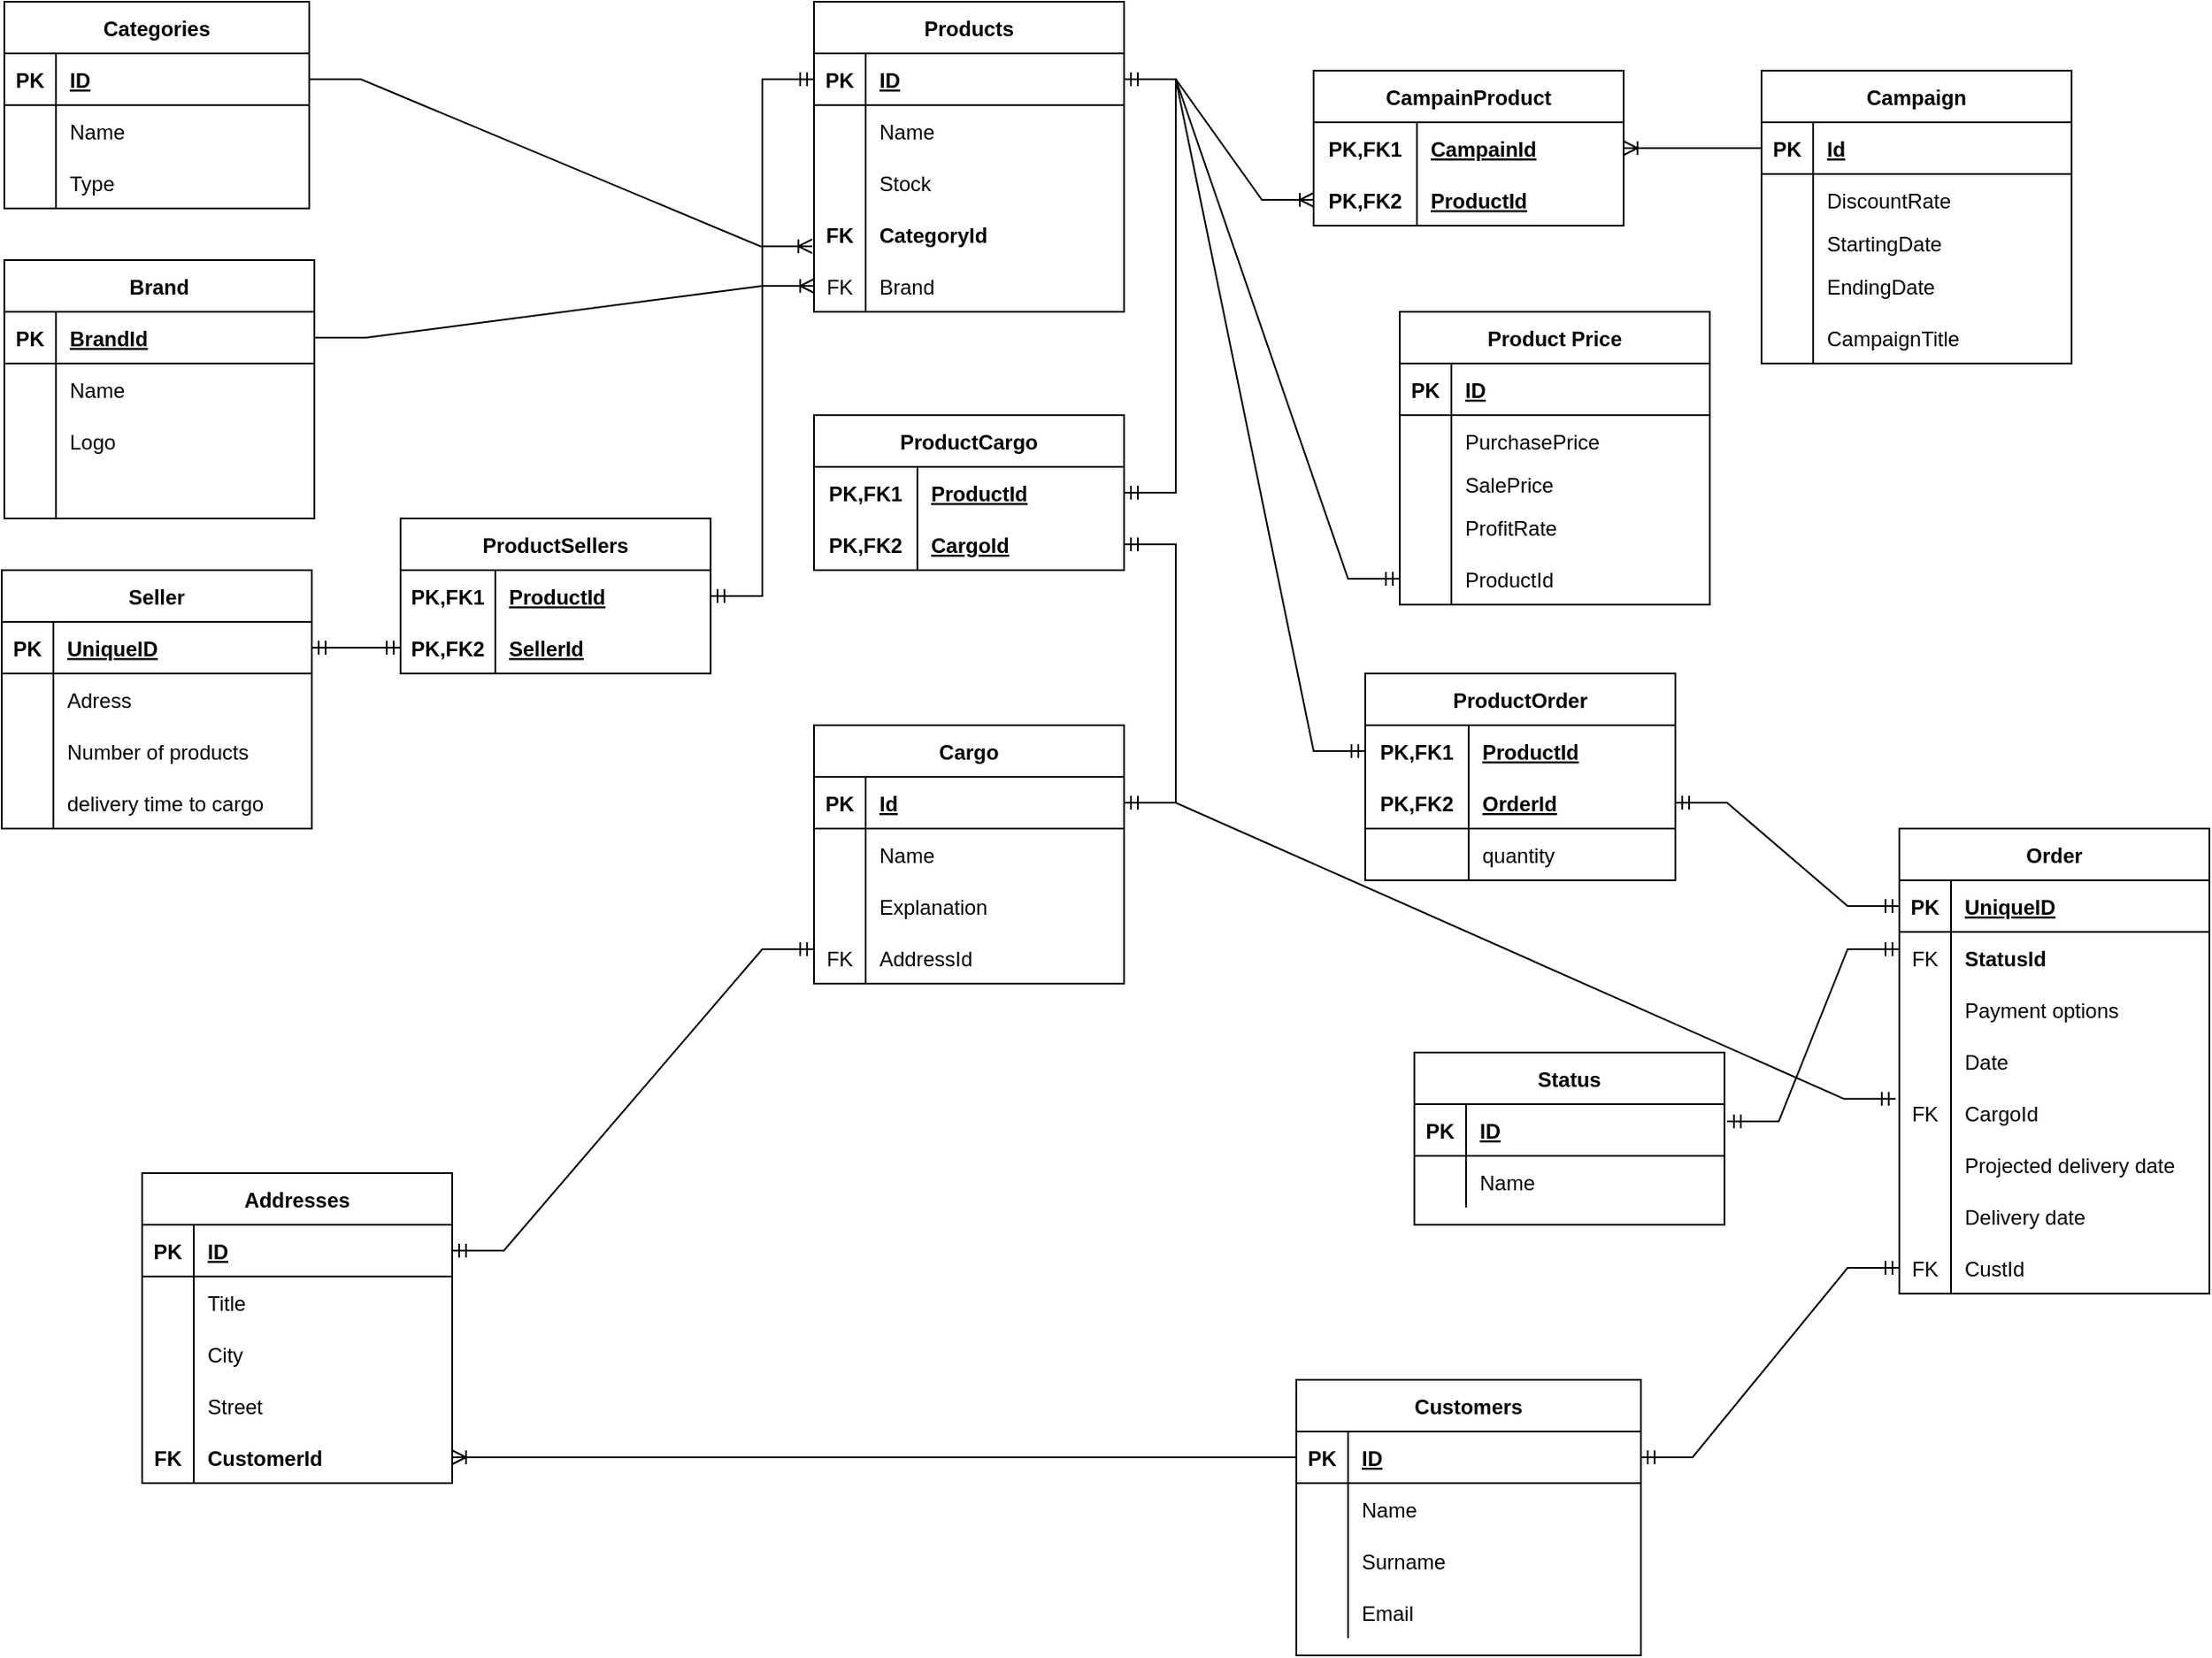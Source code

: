 <mxfile version="20.5.3" type="github"><diagram id="37yV-ZgL1QMKRByAh35n" name="Sayfa -2"><mxGraphModel dx="2068" dy="1208" grid="1" gridSize="10" guides="1" tooltips="1" connect="1" arrows="1" fold="1" page="1" pageScale="1" pageWidth="827" pageHeight="1169" math="0" shadow="0"><root><mxCell id="0"/><mxCell id="1" parent="0"/><mxCell id="WJs7gWdTQhhiurZNOrss-1" value="Products" style="shape=table;startSize=30;container=1;collapsible=1;childLayout=tableLayout;fixedRows=1;rowLines=0;fontStyle=1;align=center;resizeLast=1;" parent="1" vertex="1"><mxGeometry x="781.5" y="280" width="180" height="180" as="geometry"/></mxCell><mxCell id="WJs7gWdTQhhiurZNOrss-2" value="" style="shape=tableRow;horizontal=0;startSize=0;swimlaneHead=0;swimlaneBody=0;fillColor=none;collapsible=0;dropTarget=0;points=[[0,0.5],[1,0.5]];portConstraint=eastwest;top=0;left=0;right=0;bottom=1;" parent="WJs7gWdTQhhiurZNOrss-1" vertex="1"><mxGeometry y="30" width="180" height="30" as="geometry"/></mxCell><mxCell id="WJs7gWdTQhhiurZNOrss-3" value="PK" style="shape=partialRectangle;connectable=0;fillColor=none;top=0;left=0;bottom=0;right=0;fontStyle=1;overflow=hidden;" parent="WJs7gWdTQhhiurZNOrss-2" vertex="1"><mxGeometry width="30" height="30" as="geometry"><mxRectangle width="30" height="30" as="alternateBounds"/></mxGeometry></mxCell><mxCell id="WJs7gWdTQhhiurZNOrss-4" value="ID" style="shape=partialRectangle;connectable=0;fillColor=none;top=0;left=0;bottom=0;right=0;align=left;spacingLeft=6;fontStyle=5;overflow=hidden;" parent="WJs7gWdTQhhiurZNOrss-2" vertex="1"><mxGeometry x="30" width="150" height="30" as="geometry"><mxRectangle width="150" height="30" as="alternateBounds"/></mxGeometry></mxCell><mxCell id="WJs7gWdTQhhiurZNOrss-5" value="" style="shape=tableRow;horizontal=0;startSize=0;swimlaneHead=0;swimlaneBody=0;fillColor=none;collapsible=0;dropTarget=0;points=[[0,0.5],[1,0.5]];portConstraint=eastwest;top=0;left=0;right=0;bottom=0;" parent="WJs7gWdTQhhiurZNOrss-1" vertex="1"><mxGeometry y="60" width="180" height="30" as="geometry"/></mxCell><mxCell id="WJs7gWdTQhhiurZNOrss-6" value="" style="shape=partialRectangle;connectable=0;fillColor=none;top=0;left=0;bottom=0;right=0;editable=1;overflow=hidden;" parent="WJs7gWdTQhhiurZNOrss-5" vertex="1"><mxGeometry width="30" height="30" as="geometry"><mxRectangle width="30" height="30" as="alternateBounds"/></mxGeometry></mxCell><mxCell id="WJs7gWdTQhhiurZNOrss-7" value="Name" style="shape=partialRectangle;connectable=0;fillColor=none;top=0;left=0;bottom=0;right=0;align=left;spacingLeft=6;overflow=hidden;" parent="WJs7gWdTQhhiurZNOrss-5" vertex="1"><mxGeometry x="30" width="150" height="30" as="geometry"><mxRectangle width="150" height="30" as="alternateBounds"/></mxGeometry></mxCell><mxCell id="WJs7gWdTQhhiurZNOrss-8" value="" style="shape=tableRow;horizontal=0;startSize=0;swimlaneHead=0;swimlaneBody=0;fillColor=none;collapsible=0;dropTarget=0;points=[[0,0.5],[1,0.5]];portConstraint=eastwest;top=0;left=0;right=0;bottom=0;" parent="WJs7gWdTQhhiurZNOrss-1" vertex="1"><mxGeometry y="90" width="180" height="30" as="geometry"/></mxCell><mxCell id="WJs7gWdTQhhiurZNOrss-9" value="" style="shape=partialRectangle;connectable=0;fillColor=none;top=0;left=0;bottom=0;right=0;editable=1;overflow=hidden;" parent="WJs7gWdTQhhiurZNOrss-8" vertex="1"><mxGeometry width="30" height="30" as="geometry"><mxRectangle width="30" height="30" as="alternateBounds"/></mxGeometry></mxCell><mxCell id="WJs7gWdTQhhiurZNOrss-10" value="Stock" style="shape=partialRectangle;connectable=0;fillColor=none;top=0;left=0;bottom=0;right=0;align=left;spacingLeft=6;overflow=hidden;" parent="WJs7gWdTQhhiurZNOrss-8" vertex="1"><mxGeometry x="30" width="150" height="30" as="geometry"><mxRectangle width="150" height="30" as="alternateBounds"/></mxGeometry></mxCell><mxCell id="WJs7gWdTQhhiurZNOrss-11" value="" style="shape=tableRow;horizontal=0;startSize=0;swimlaneHead=0;swimlaneBody=0;fillColor=none;collapsible=0;dropTarget=0;points=[[0,0.5],[1,0.5]];portConstraint=eastwest;top=0;left=0;right=0;bottom=0;" parent="WJs7gWdTQhhiurZNOrss-1" vertex="1"><mxGeometry y="120" width="180" height="30" as="geometry"/></mxCell><mxCell id="WJs7gWdTQhhiurZNOrss-12" value="FK" style="shape=partialRectangle;connectable=0;fillColor=none;top=0;left=0;bottom=0;right=0;editable=1;overflow=hidden;fontStyle=1" parent="WJs7gWdTQhhiurZNOrss-11" vertex="1"><mxGeometry width="30" height="30" as="geometry"><mxRectangle width="30" height="30" as="alternateBounds"/></mxGeometry></mxCell><mxCell id="WJs7gWdTQhhiurZNOrss-13" value="CategoryId" style="shape=partialRectangle;connectable=0;fillColor=none;top=0;left=0;bottom=0;right=0;align=left;spacingLeft=6;overflow=hidden;fontStyle=1" parent="WJs7gWdTQhhiurZNOrss-11" vertex="1"><mxGeometry x="30" width="150" height="30" as="geometry"><mxRectangle width="150" height="30" as="alternateBounds"/></mxGeometry></mxCell><mxCell id="WJs7gWdTQhhiurZNOrss-14" value="" style="shape=tableRow;horizontal=0;startSize=0;swimlaneHead=0;swimlaneBody=0;fillColor=none;collapsible=0;dropTarget=0;points=[[0,0.5],[1,0.5]];portConstraint=eastwest;top=0;left=0;right=0;bottom=0;" parent="WJs7gWdTQhhiurZNOrss-1" vertex="1"><mxGeometry y="150" width="180" height="30" as="geometry"/></mxCell><mxCell id="WJs7gWdTQhhiurZNOrss-15" value="FK" style="shape=partialRectangle;connectable=0;fillColor=none;top=0;left=0;bottom=0;right=0;editable=1;overflow=hidden;" parent="WJs7gWdTQhhiurZNOrss-14" vertex="1"><mxGeometry width="30" height="30" as="geometry"><mxRectangle width="30" height="30" as="alternateBounds"/></mxGeometry></mxCell><mxCell id="WJs7gWdTQhhiurZNOrss-16" value="Brand" style="shape=partialRectangle;connectable=0;fillColor=none;top=0;left=0;bottom=0;right=0;align=left;spacingLeft=6;overflow=hidden;" parent="WJs7gWdTQhhiurZNOrss-14" vertex="1"><mxGeometry x="30" width="150" height="30" as="geometry"><mxRectangle width="150" height="30" as="alternateBounds"/></mxGeometry></mxCell><mxCell id="WJs7gWdTQhhiurZNOrss-17" value="Categories" style="shape=table;startSize=30;container=1;collapsible=1;childLayout=tableLayout;fixedRows=1;rowLines=0;fontStyle=1;align=center;resizeLast=1;" parent="1" vertex="1"><mxGeometry x="311.5" y="280" width="177" height="120" as="geometry"/></mxCell><mxCell id="WJs7gWdTQhhiurZNOrss-18" value="" style="shape=tableRow;horizontal=0;startSize=0;swimlaneHead=0;swimlaneBody=0;fillColor=none;collapsible=0;dropTarget=0;points=[[0,0.5],[1,0.5]];portConstraint=eastwest;top=0;left=0;right=0;bottom=1;" parent="WJs7gWdTQhhiurZNOrss-17" vertex="1"><mxGeometry y="30" width="177" height="30" as="geometry"/></mxCell><mxCell id="WJs7gWdTQhhiurZNOrss-19" value="PK" style="shape=partialRectangle;connectable=0;fillColor=none;top=0;left=0;bottom=0;right=0;fontStyle=1;overflow=hidden;" parent="WJs7gWdTQhhiurZNOrss-18" vertex="1"><mxGeometry width="30" height="30" as="geometry"><mxRectangle width="30" height="30" as="alternateBounds"/></mxGeometry></mxCell><mxCell id="WJs7gWdTQhhiurZNOrss-20" value="ID" style="shape=partialRectangle;connectable=0;fillColor=none;top=0;left=0;bottom=0;right=0;align=left;spacingLeft=6;fontStyle=5;overflow=hidden;" parent="WJs7gWdTQhhiurZNOrss-18" vertex="1"><mxGeometry x="30" width="147" height="30" as="geometry"><mxRectangle width="147" height="30" as="alternateBounds"/></mxGeometry></mxCell><mxCell id="WJs7gWdTQhhiurZNOrss-21" value="" style="shape=tableRow;horizontal=0;startSize=0;swimlaneHead=0;swimlaneBody=0;fillColor=none;collapsible=0;dropTarget=0;points=[[0,0.5],[1,0.5]];portConstraint=eastwest;top=0;left=0;right=0;bottom=0;" parent="WJs7gWdTQhhiurZNOrss-17" vertex="1"><mxGeometry y="60" width="177" height="30" as="geometry"/></mxCell><mxCell id="WJs7gWdTQhhiurZNOrss-22" value="" style="shape=partialRectangle;connectable=0;fillColor=none;top=0;left=0;bottom=0;right=0;editable=1;overflow=hidden;" parent="WJs7gWdTQhhiurZNOrss-21" vertex="1"><mxGeometry width="30" height="30" as="geometry"><mxRectangle width="30" height="30" as="alternateBounds"/></mxGeometry></mxCell><mxCell id="WJs7gWdTQhhiurZNOrss-23" value="Name" style="shape=partialRectangle;connectable=0;fillColor=none;top=0;left=0;bottom=0;right=0;align=left;spacingLeft=6;overflow=hidden;" parent="WJs7gWdTQhhiurZNOrss-21" vertex="1"><mxGeometry x="30" width="147" height="30" as="geometry"><mxRectangle width="147" height="30" as="alternateBounds"/></mxGeometry></mxCell><mxCell id="WJs7gWdTQhhiurZNOrss-24" value="" style="shape=tableRow;horizontal=0;startSize=0;swimlaneHead=0;swimlaneBody=0;fillColor=none;collapsible=0;dropTarget=0;points=[[0,0.5],[1,0.5]];portConstraint=eastwest;top=0;left=0;right=0;bottom=0;" parent="WJs7gWdTQhhiurZNOrss-17" vertex="1"><mxGeometry y="90" width="177" height="30" as="geometry"/></mxCell><mxCell id="WJs7gWdTQhhiurZNOrss-25" value="" style="shape=partialRectangle;connectable=0;fillColor=none;top=0;left=0;bottom=0;right=0;editable=1;overflow=hidden;" parent="WJs7gWdTQhhiurZNOrss-24" vertex="1"><mxGeometry width="30" height="30" as="geometry"><mxRectangle width="30" height="30" as="alternateBounds"/></mxGeometry></mxCell><mxCell id="WJs7gWdTQhhiurZNOrss-26" value="Type" style="shape=partialRectangle;connectable=0;fillColor=none;top=0;left=0;bottom=0;right=0;align=left;spacingLeft=6;overflow=hidden;" parent="WJs7gWdTQhhiurZNOrss-24" vertex="1"><mxGeometry x="30" width="147" height="30" as="geometry"><mxRectangle width="147" height="30" as="alternateBounds"/></mxGeometry></mxCell><mxCell id="WJs7gWdTQhhiurZNOrss-27" value="Customers" style="shape=table;startSize=30;container=1;collapsible=1;childLayout=tableLayout;fixedRows=1;rowLines=0;fontStyle=1;align=center;resizeLast=1;" parent="1" vertex="1"><mxGeometry x="1061.5" y="1080" width="200" height="160" as="geometry"/></mxCell><mxCell id="WJs7gWdTQhhiurZNOrss-28" value="" style="shape=tableRow;horizontal=0;startSize=0;swimlaneHead=0;swimlaneBody=0;fillColor=none;collapsible=0;dropTarget=0;points=[[0,0.5],[1,0.5]];portConstraint=eastwest;top=0;left=0;right=0;bottom=1;" parent="WJs7gWdTQhhiurZNOrss-27" vertex="1"><mxGeometry y="30" width="200" height="30" as="geometry"/></mxCell><mxCell id="WJs7gWdTQhhiurZNOrss-29" value="PK" style="shape=partialRectangle;connectable=0;fillColor=none;top=0;left=0;bottom=0;right=0;fontStyle=1;overflow=hidden;" parent="WJs7gWdTQhhiurZNOrss-28" vertex="1"><mxGeometry width="30" height="30" as="geometry"><mxRectangle width="30" height="30" as="alternateBounds"/></mxGeometry></mxCell><mxCell id="WJs7gWdTQhhiurZNOrss-30" value="ID" style="shape=partialRectangle;connectable=0;fillColor=none;top=0;left=0;bottom=0;right=0;align=left;spacingLeft=6;fontStyle=5;overflow=hidden;" parent="WJs7gWdTQhhiurZNOrss-28" vertex="1"><mxGeometry x="30" width="170" height="30" as="geometry"><mxRectangle width="170" height="30" as="alternateBounds"/></mxGeometry></mxCell><mxCell id="WJs7gWdTQhhiurZNOrss-31" value="" style="shape=tableRow;horizontal=0;startSize=0;swimlaneHead=0;swimlaneBody=0;fillColor=none;collapsible=0;dropTarget=0;points=[[0,0.5],[1,0.5]];portConstraint=eastwest;top=0;left=0;right=0;bottom=0;" parent="WJs7gWdTQhhiurZNOrss-27" vertex="1"><mxGeometry y="60" width="200" height="30" as="geometry"/></mxCell><mxCell id="WJs7gWdTQhhiurZNOrss-32" value="" style="shape=partialRectangle;connectable=0;fillColor=none;top=0;left=0;bottom=0;right=0;editable=1;overflow=hidden;" parent="WJs7gWdTQhhiurZNOrss-31" vertex="1"><mxGeometry width="30" height="30" as="geometry"><mxRectangle width="30" height="30" as="alternateBounds"/></mxGeometry></mxCell><mxCell id="WJs7gWdTQhhiurZNOrss-33" value="Name" style="shape=partialRectangle;connectable=0;fillColor=none;top=0;left=0;bottom=0;right=0;align=left;spacingLeft=6;overflow=hidden;" parent="WJs7gWdTQhhiurZNOrss-31" vertex="1"><mxGeometry x="30" width="170" height="30" as="geometry"><mxRectangle width="170" height="30" as="alternateBounds"/></mxGeometry></mxCell><mxCell id="WJs7gWdTQhhiurZNOrss-34" value="" style="shape=tableRow;horizontal=0;startSize=0;swimlaneHead=0;swimlaneBody=0;fillColor=none;collapsible=0;dropTarget=0;points=[[0,0.5],[1,0.5]];portConstraint=eastwest;top=0;left=0;right=0;bottom=0;" parent="WJs7gWdTQhhiurZNOrss-27" vertex="1"><mxGeometry y="90" width="200" height="30" as="geometry"/></mxCell><mxCell id="WJs7gWdTQhhiurZNOrss-35" value="" style="shape=partialRectangle;connectable=0;fillColor=none;top=0;left=0;bottom=0;right=0;editable=1;overflow=hidden;" parent="WJs7gWdTQhhiurZNOrss-34" vertex="1"><mxGeometry width="30" height="30" as="geometry"><mxRectangle width="30" height="30" as="alternateBounds"/></mxGeometry></mxCell><mxCell id="WJs7gWdTQhhiurZNOrss-36" value="Surname" style="shape=partialRectangle;connectable=0;fillColor=none;top=0;left=0;bottom=0;right=0;align=left;spacingLeft=6;overflow=hidden;" parent="WJs7gWdTQhhiurZNOrss-34" vertex="1"><mxGeometry x="30" width="170" height="30" as="geometry"><mxRectangle width="170" height="30" as="alternateBounds"/></mxGeometry></mxCell><mxCell id="WJs7gWdTQhhiurZNOrss-37" value="" style="shape=tableRow;horizontal=0;startSize=0;swimlaneHead=0;swimlaneBody=0;fillColor=none;collapsible=0;dropTarget=0;points=[[0,0.5],[1,0.5]];portConstraint=eastwest;top=0;left=0;right=0;bottom=0;" parent="WJs7gWdTQhhiurZNOrss-27" vertex="1"><mxGeometry y="120" width="200" height="30" as="geometry"/></mxCell><mxCell id="WJs7gWdTQhhiurZNOrss-38" value="" style="shape=partialRectangle;connectable=0;fillColor=none;top=0;left=0;bottom=0;right=0;editable=1;overflow=hidden;" parent="WJs7gWdTQhhiurZNOrss-37" vertex="1"><mxGeometry width="30" height="30" as="geometry"><mxRectangle width="30" height="30" as="alternateBounds"/></mxGeometry></mxCell><mxCell id="WJs7gWdTQhhiurZNOrss-39" value="Email" style="shape=partialRectangle;connectable=0;fillColor=none;top=0;left=0;bottom=0;right=0;align=left;spacingLeft=6;overflow=hidden;" parent="WJs7gWdTQhhiurZNOrss-37" vertex="1"><mxGeometry x="30" width="170" height="30" as="geometry"><mxRectangle width="170" height="30" as="alternateBounds"/></mxGeometry></mxCell><mxCell id="WJs7gWdTQhhiurZNOrss-40" value="Addresses" style="shape=table;startSize=30;container=1;collapsible=1;childLayout=tableLayout;fixedRows=1;rowLines=0;fontStyle=1;align=center;resizeLast=1;" parent="1" vertex="1"><mxGeometry x="391.5" y="960" width="180" height="180" as="geometry"/></mxCell><mxCell id="WJs7gWdTQhhiurZNOrss-41" value="" style="shape=tableRow;horizontal=0;startSize=0;swimlaneHead=0;swimlaneBody=0;fillColor=none;collapsible=0;dropTarget=0;points=[[0,0.5],[1,0.5]];portConstraint=eastwest;top=0;left=0;right=0;bottom=1;" parent="WJs7gWdTQhhiurZNOrss-40" vertex="1"><mxGeometry y="30" width="180" height="30" as="geometry"/></mxCell><mxCell id="WJs7gWdTQhhiurZNOrss-42" value="PK" style="shape=partialRectangle;connectable=0;fillColor=none;top=0;left=0;bottom=0;right=0;fontStyle=1;overflow=hidden;" parent="WJs7gWdTQhhiurZNOrss-41" vertex="1"><mxGeometry width="30" height="30" as="geometry"><mxRectangle width="30" height="30" as="alternateBounds"/></mxGeometry></mxCell><mxCell id="WJs7gWdTQhhiurZNOrss-43" value="ID" style="shape=partialRectangle;connectable=0;fillColor=none;top=0;left=0;bottom=0;right=0;align=left;spacingLeft=6;fontStyle=5;overflow=hidden;" parent="WJs7gWdTQhhiurZNOrss-41" vertex="1"><mxGeometry x="30" width="150" height="30" as="geometry"><mxRectangle width="150" height="30" as="alternateBounds"/></mxGeometry></mxCell><mxCell id="WJs7gWdTQhhiurZNOrss-44" value="" style="shape=tableRow;horizontal=0;startSize=0;swimlaneHead=0;swimlaneBody=0;fillColor=none;collapsible=0;dropTarget=0;points=[[0,0.5],[1,0.5]];portConstraint=eastwest;top=0;left=0;right=0;bottom=0;" parent="WJs7gWdTQhhiurZNOrss-40" vertex="1"><mxGeometry y="60" width="180" height="30" as="geometry"/></mxCell><mxCell id="WJs7gWdTQhhiurZNOrss-45" value="" style="shape=partialRectangle;connectable=0;fillColor=none;top=0;left=0;bottom=0;right=0;editable=1;overflow=hidden;" parent="WJs7gWdTQhhiurZNOrss-44" vertex="1"><mxGeometry width="30" height="30" as="geometry"><mxRectangle width="30" height="30" as="alternateBounds"/></mxGeometry></mxCell><mxCell id="WJs7gWdTQhhiurZNOrss-46" value="Title" style="shape=partialRectangle;connectable=0;fillColor=none;top=0;left=0;bottom=0;right=0;align=left;spacingLeft=6;overflow=hidden;" parent="WJs7gWdTQhhiurZNOrss-44" vertex="1"><mxGeometry x="30" width="150" height="30" as="geometry"><mxRectangle width="150" height="30" as="alternateBounds"/></mxGeometry></mxCell><mxCell id="WJs7gWdTQhhiurZNOrss-47" value="" style="shape=tableRow;horizontal=0;startSize=0;swimlaneHead=0;swimlaneBody=0;fillColor=none;collapsible=0;dropTarget=0;points=[[0,0.5],[1,0.5]];portConstraint=eastwest;top=0;left=0;right=0;bottom=0;" parent="WJs7gWdTQhhiurZNOrss-40" vertex="1"><mxGeometry y="90" width="180" height="30" as="geometry"/></mxCell><mxCell id="WJs7gWdTQhhiurZNOrss-48" value="" style="shape=partialRectangle;connectable=0;fillColor=none;top=0;left=0;bottom=0;right=0;editable=1;overflow=hidden;" parent="WJs7gWdTQhhiurZNOrss-47" vertex="1"><mxGeometry width="30" height="30" as="geometry"><mxRectangle width="30" height="30" as="alternateBounds"/></mxGeometry></mxCell><mxCell id="WJs7gWdTQhhiurZNOrss-49" value="City" style="shape=partialRectangle;connectable=0;fillColor=none;top=0;left=0;bottom=0;right=0;align=left;spacingLeft=6;overflow=hidden;" parent="WJs7gWdTQhhiurZNOrss-47" vertex="1"><mxGeometry x="30" width="150" height="30" as="geometry"><mxRectangle width="150" height="30" as="alternateBounds"/></mxGeometry></mxCell><mxCell id="WJs7gWdTQhhiurZNOrss-50" value="" style="shape=tableRow;horizontal=0;startSize=0;swimlaneHead=0;swimlaneBody=0;fillColor=none;collapsible=0;dropTarget=0;points=[[0,0.5],[1,0.5]];portConstraint=eastwest;top=0;left=0;right=0;bottom=0;" parent="WJs7gWdTQhhiurZNOrss-40" vertex="1"><mxGeometry y="120" width="180" height="30" as="geometry"/></mxCell><mxCell id="WJs7gWdTQhhiurZNOrss-51" value="" style="shape=partialRectangle;connectable=0;fillColor=none;top=0;left=0;bottom=0;right=0;editable=1;overflow=hidden;" parent="WJs7gWdTQhhiurZNOrss-50" vertex="1"><mxGeometry width="30" height="30" as="geometry"><mxRectangle width="30" height="30" as="alternateBounds"/></mxGeometry></mxCell><mxCell id="WJs7gWdTQhhiurZNOrss-52" value="Street" style="shape=partialRectangle;connectable=0;fillColor=none;top=0;left=0;bottom=0;right=0;align=left;spacingLeft=6;overflow=hidden;" parent="WJs7gWdTQhhiurZNOrss-50" vertex="1"><mxGeometry x="30" width="150" height="30" as="geometry"><mxRectangle width="150" height="30" as="alternateBounds"/></mxGeometry></mxCell><mxCell id="WJs7gWdTQhhiurZNOrss-53" value="" style="shape=tableRow;horizontal=0;startSize=0;swimlaneHead=0;swimlaneBody=0;fillColor=none;collapsible=0;dropTarget=0;points=[[0,0.5],[1,0.5]];portConstraint=eastwest;top=0;left=0;right=0;bottom=0;" parent="WJs7gWdTQhhiurZNOrss-40" vertex="1"><mxGeometry y="150" width="180" height="30" as="geometry"/></mxCell><mxCell id="WJs7gWdTQhhiurZNOrss-54" value="FK" style="shape=partialRectangle;connectable=0;fillColor=none;top=0;left=0;bottom=0;right=0;editable=1;overflow=hidden;fontStyle=1" parent="WJs7gWdTQhhiurZNOrss-53" vertex="1"><mxGeometry width="30" height="30" as="geometry"><mxRectangle width="30" height="30" as="alternateBounds"/></mxGeometry></mxCell><mxCell id="WJs7gWdTQhhiurZNOrss-55" value="CustomerId" style="shape=partialRectangle;connectable=0;fillColor=none;top=0;left=0;bottom=0;right=0;align=left;spacingLeft=6;overflow=hidden;fontStyle=1" parent="WJs7gWdTQhhiurZNOrss-53" vertex="1"><mxGeometry x="30" width="150" height="30" as="geometry"><mxRectangle width="150" height="30" as="alternateBounds"/></mxGeometry></mxCell><mxCell id="WJs7gWdTQhhiurZNOrss-56" value="ProductSellers" style="shape=table;startSize=30;container=1;collapsible=1;childLayout=tableLayout;fixedRows=1;rowLines=0;fontStyle=1;align=center;resizeLast=1;" parent="1" vertex="1"><mxGeometry x="541.5" y="580" width="180" height="90" as="geometry"/></mxCell><mxCell id="WJs7gWdTQhhiurZNOrss-57" value="" style="shape=tableRow;horizontal=0;startSize=0;swimlaneHead=0;swimlaneBody=0;fillColor=none;collapsible=0;dropTarget=0;points=[[0,0.5],[1,0.5]];portConstraint=eastwest;top=0;left=0;right=0;bottom=0;" parent="WJs7gWdTQhhiurZNOrss-56" vertex="1"><mxGeometry y="30" width="180" height="30" as="geometry"/></mxCell><mxCell id="WJs7gWdTQhhiurZNOrss-58" value="PK,FK1" style="shape=partialRectangle;connectable=0;fillColor=none;top=0;left=0;bottom=0;right=0;fontStyle=1;overflow=hidden;" parent="WJs7gWdTQhhiurZNOrss-57" vertex="1"><mxGeometry width="55" height="30" as="geometry"><mxRectangle width="55" height="30" as="alternateBounds"/></mxGeometry></mxCell><mxCell id="WJs7gWdTQhhiurZNOrss-59" value="ProductId" style="shape=partialRectangle;connectable=0;fillColor=none;top=0;left=0;bottom=0;right=0;align=left;spacingLeft=6;fontStyle=5;overflow=hidden;" parent="WJs7gWdTQhhiurZNOrss-57" vertex="1"><mxGeometry x="55" width="125" height="30" as="geometry"><mxRectangle width="125" height="30" as="alternateBounds"/></mxGeometry></mxCell><mxCell id="WJs7gWdTQhhiurZNOrss-60" value="" style="shape=tableRow;horizontal=0;startSize=0;swimlaneHead=0;swimlaneBody=0;fillColor=none;collapsible=0;dropTarget=0;points=[[0,0.5],[1,0.5]];portConstraint=eastwest;top=0;left=0;right=0;bottom=1;" parent="WJs7gWdTQhhiurZNOrss-56" vertex="1"><mxGeometry y="60" width="180" height="30" as="geometry"/></mxCell><mxCell id="WJs7gWdTQhhiurZNOrss-61" value="PK,FK2" style="shape=partialRectangle;connectable=0;fillColor=none;top=0;left=0;bottom=0;right=0;fontStyle=1;overflow=hidden;" parent="WJs7gWdTQhhiurZNOrss-60" vertex="1"><mxGeometry width="55" height="30" as="geometry"><mxRectangle width="55" height="30" as="alternateBounds"/></mxGeometry></mxCell><mxCell id="WJs7gWdTQhhiurZNOrss-62" value="SellerId" style="shape=partialRectangle;connectable=0;fillColor=none;top=0;left=0;bottom=0;right=0;align=left;spacingLeft=6;fontStyle=5;overflow=hidden;" parent="WJs7gWdTQhhiurZNOrss-60" vertex="1"><mxGeometry x="55" width="125" height="30" as="geometry"><mxRectangle width="125" height="30" as="alternateBounds"/></mxGeometry></mxCell><mxCell id="WJs7gWdTQhhiurZNOrss-63" value="Brand" style="shape=table;startSize=30;container=1;collapsible=1;childLayout=tableLayout;fixedRows=1;rowLines=0;fontStyle=1;align=center;resizeLast=1;" parent="1" vertex="1"><mxGeometry x="311.5" y="430" width="180" height="150" as="geometry"/></mxCell><mxCell id="WJs7gWdTQhhiurZNOrss-64" value="" style="shape=tableRow;horizontal=0;startSize=0;swimlaneHead=0;swimlaneBody=0;fillColor=none;collapsible=0;dropTarget=0;points=[[0,0.5],[1,0.5]];portConstraint=eastwest;top=0;left=0;right=0;bottom=1;" parent="WJs7gWdTQhhiurZNOrss-63" vertex="1"><mxGeometry y="30" width="180" height="30" as="geometry"/></mxCell><mxCell id="WJs7gWdTQhhiurZNOrss-65" value="PK" style="shape=partialRectangle;connectable=0;fillColor=none;top=0;left=0;bottom=0;right=0;fontStyle=1;overflow=hidden;" parent="WJs7gWdTQhhiurZNOrss-64" vertex="1"><mxGeometry width="30" height="30" as="geometry"><mxRectangle width="30" height="30" as="alternateBounds"/></mxGeometry></mxCell><mxCell id="WJs7gWdTQhhiurZNOrss-66" value="BrandId" style="shape=partialRectangle;connectable=0;fillColor=none;top=0;left=0;bottom=0;right=0;align=left;spacingLeft=6;fontStyle=5;overflow=hidden;" parent="WJs7gWdTQhhiurZNOrss-64" vertex="1"><mxGeometry x="30" width="150" height="30" as="geometry"><mxRectangle width="150" height="30" as="alternateBounds"/></mxGeometry></mxCell><mxCell id="WJs7gWdTQhhiurZNOrss-67" value="" style="shape=tableRow;horizontal=0;startSize=0;swimlaneHead=0;swimlaneBody=0;fillColor=none;collapsible=0;dropTarget=0;points=[[0,0.5],[1,0.5]];portConstraint=eastwest;top=0;left=0;right=0;bottom=0;" parent="WJs7gWdTQhhiurZNOrss-63" vertex="1"><mxGeometry y="60" width="180" height="30" as="geometry"/></mxCell><mxCell id="WJs7gWdTQhhiurZNOrss-68" value="" style="shape=partialRectangle;connectable=0;fillColor=none;top=0;left=0;bottom=0;right=0;editable=1;overflow=hidden;" parent="WJs7gWdTQhhiurZNOrss-67" vertex="1"><mxGeometry width="30" height="30" as="geometry"><mxRectangle width="30" height="30" as="alternateBounds"/></mxGeometry></mxCell><mxCell id="WJs7gWdTQhhiurZNOrss-69" value="Name" style="shape=partialRectangle;connectable=0;fillColor=none;top=0;left=0;bottom=0;right=0;align=left;spacingLeft=6;overflow=hidden;" parent="WJs7gWdTQhhiurZNOrss-67" vertex="1"><mxGeometry x="30" width="150" height="30" as="geometry"><mxRectangle width="150" height="30" as="alternateBounds"/></mxGeometry></mxCell><mxCell id="WJs7gWdTQhhiurZNOrss-70" value="" style="shape=tableRow;horizontal=0;startSize=0;swimlaneHead=0;swimlaneBody=0;fillColor=none;collapsible=0;dropTarget=0;points=[[0,0.5],[1,0.5]];portConstraint=eastwest;top=0;left=0;right=0;bottom=0;" parent="WJs7gWdTQhhiurZNOrss-63" vertex="1"><mxGeometry y="90" width="180" height="30" as="geometry"/></mxCell><mxCell id="WJs7gWdTQhhiurZNOrss-71" value="" style="shape=partialRectangle;connectable=0;fillColor=none;top=0;left=0;bottom=0;right=0;editable=1;overflow=hidden;" parent="WJs7gWdTQhhiurZNOrss-70" vertex="1"><mxGeometry width="30" height="30" as="geometry"><mxRectangle width="30" height="30" as="alternateBounds"/></mxGeometry></mxCell><mxCell id="WJs7gWdTQhhiurZNOrss-72" value="Logo" style="shape=partialRectangle;connectable=0;fillColor=none;top=0;left=0;bottom=0;right=0;align=left;spacingLeft=6;overflow=hidden;" parent="WJs7gWdTQhhiurZNOrss-70" vertex="1"><mxGeometry x="30" width="150" height="30" as="geometry"><mxRectangle width="150" height="30" as="alternateBounds"/></mxGeometry></mxCell><mxCell id="WJs7gWdTQhhiurZNOrss-73" value="" style="shape=tableRow;horizontal=0;startSize=0;swimlaneHead=0;swimlaneBody=0;fillColor=none;collapsible=0;dropTarget=0;points=[[0,0.5],[1,0.5]];portConstraint=eastwest;top=0;left=0;right=0;bottom=0;" parent="WJs7gWdTQhhiurZNOrss-63" vertex="1"><mxGeometry y="120" width="180" height="30" as="geometry"/></mxCell><mxCell id="WJs7gWdTQhhiurZNOrss-74" value="" style="shape=partialRectangle;connectable=0;fillColor=none;top=0;left=0;bottom=0;right=0;editable=1;overflow=hidden;" parent="WJs7gWdTQhhiurZNOrss-73" vertex="1"><mxGeometry width="30" height="30" as="geometry"><mxRectangle width="30" height="30" as="alternateBounds"/></mxGeometry></mxCell><mxCell id="WJs7gWdTQhhiurZNOrss-75" value="" style="shape=partialRectangle;connectable=0;fillColor=none;top=0;left=0;bottom=0;right=0;align=left;spacingLeft=6;overflow=hidden;" parent="WJs7gWdTQhhiurZNOrss-73" vertex="1"><mxGeometry x="30" width="150" height="30" as="geometry"><mxRectangle width="150" height="30" as="alternateBounds"/></mxGeometry></mxCell><mxCell id="WJs7gWdTQhhiurZNOrss-76" value="" style="edgeStyle=entityRelationEdgeStyle;fontSize=12;html=1;endArrow=ERoneToMany;rounded=0;entryX=-0.006;entryY=0.733;entryDx=0;entryDy=0;entryPerimeter=0;" parent="1" source="WJs7gWdTQhhiurZNOrss-18" target="WJs7gWdTQhhiurZNOrss-11" edge="1"><mxGeometry width="100" height="100" relative="1" as="geometry"><mxPoint x="696.5" y="330" as="sourcePoint"/><mxPoint x="796.5" y="230" as="targetPoint"/></mxGeometry></mxCell><mxCell id="WJs7gWdTQhhiurZNOrss-77" value="Campaign" style="shape=table;startSize=30;container=1;collapsible=1;childLayout=tableLayout;fixedRows=1;rowLines=0;fontStyle=1;align=center;resizeLast=1;" parent="1" vertex="1"><mxGeometry x="1331.5" y="320" width="180" height="170" as="geometry"/></mxCell><mxCell id="WJs7gWdTQhhiurZNOrss-78" value="" style="shape=tableRow;horizontal=0;startSize=0;swimlaneHead=0;swimlaneBody=0;fillColor=none;collapsible=0;dropTarget=0;points=[[0,0.5],[1,0.5]];portConstraint=eastwest;top=0;left=0;right=0;bottom=1;" parent="WJs7gWdTQhhiurZNOrss-77" vertex="1"><mxGeometry y="30" width="180" height="30" as="geometry"/></mxCell><mxCell id="WJs7gWdTQhhiurZNOrss-79" value="PK" style="shape=partialRectangle;connectable=0;fillColor=none;top=0;left=0;bottom=0;right=0;fontStyle=1;overflow=hidden;" parent="WJs7gWdTQhhiurZNOrss-78" vertex="1"><mxGeometry width="30" height="30" as="geometry"><mxRectangle width="30" height="30" as="alternateBounds"/></mxGeometry></mxCell><mxCell id="WJs7gWdTQhhiurZNOrss-80" value="Id" style="shape=partialRectangle;connectable=0;fillColor=none;top=0;left=0;bottom=0;right=0;align=left;spacingLeft=6;fontStyle=5;overflow=hidden;" parent="WJs7gWdTQhhiurZNOrss-78" vertex="1"><mxGeometry x="30" width="150" height="30" as="geometry"><mxRectangle width="150" height="30" as="alternateBounds"/></mxGeometry></mxCell><mxCell id="WJs7gWdTQhhiurZNOrss-81" value="" style="shape=tableRow;horizontal=0;startSize=0;swimlaneHead=0;swimlaneBody=0;fillColor=none;collapsible=0;dropTarget=0;points=[[0,0.5],[1,0.5]];portConstraint=eastwest;top=0;left=0;right=0;bottom=0;" parent="WJs7gWdTQhhiurZNOrss-77" vertex="1"><mxGeometry y="60" width="180" height="30" as="geometry"/></mxCell><mxCell id="WJs7gWdTQhhiurZNOrss-82" value="" style="shape=partialRectangle;connectable=0;fillColor=none;top=0;left=0;bottom=0;right=0;editable=1;overflow=hidden;" parent="WJs7gWdTQhhiurZNOrss-81" vertex="1"><mxGeometry width="30" height="30" as="geometry"><mxRectangle width="30" height="30" as="alternateBounds"/></mxGeometry></mxCell><mxCell id="WJs7gWdTQhhiurZNOrss-83" value="DiscountRate" style="shape=partialRectangle;connectable=0;fillColor=none;top=0;left=0;bottom=0;right=0;align=left;spacingLeft=6;overflow=hidden;" parent="WJs7gWdTQhhiurZNOrss-81" vertex="1"><mxGeometry x="30" width="150" height="30" as="geometry"><mxRectangle width="150" height="30" as="alternateBounds"/></mxGeometry></mxCell><mxCell id="WJs7gWdTQhhiurZNOrss-84" value="" style="shape=tableRow;horizontal=0;startSize=0;swimlaneHead=0;swimlaneBody=0;fillColor=none;collapsible=0;dropTarget=0;points=[[0,0.5],[1,0.5]];portConstraint=eastwest;top=0;left=0;right=0;bottom=0;" parent="WJs7gWdTQhhiurZNOrss-77" vertex="1"><mxGeometry y="90" width="180" height="20" as="geometry"/></mxCell><mxCell id="WJs7gWdTQhhiurZNOrss-85" value="" style="shape=partialRectangle;connectable=0;fillColor=none;top=0;left=0;bottom=0;right=0;editable=1;overflow=hidden;" parent="WJs7gWdTQhhiurZNOrss-84" vertex="1"><mxGeometry width="30" height="20" as="geometry"><mxRectangle width="30" height="20" as="alternateBounds"/></mxGeometry></mxCell><mxCell id="WJs7gWdTQhhiurZNOrss-86" value="StartingDate" style="shape=partialRectangle;connectable=0;fillColor=none;top=0;left=0;bottom=0;right=0;align=left;spacingLeft=6;overflow=hidden;" parent="WJs7gWdTQhhiurZNOrss-84" vertex="1"><mxGeometry x="30" width="150" height="20" as="geometry"><mxRectangle width="150" height="20" as="alternateBounds"/></mxGeometry></mxCell><mxCell id="WJs7gWdTQhhiurZNOrss-87" value="" style="shape=tableRow;horizontal=0;startSize=0;swimlaneHead=0;swimlaneBody=0;fillColor=none;collapsible=0;dropTarget=0;points=[[0,0.5],[1,0.5]];portConstraint=eastwest;top=0;left=0;right=0;bottom=0;" parent="WJs7gWdTQhhiurZNOrss-77" vertex="1"><mxGeometry y="110" width="180" height="30" as="geometry"/></mxCell><mxCell id="WJs7gWdTQhhiurZNOrss-88" value="" style="shape=partialRectangle;connectable=0;fillColor=none;top=0;left=0;bottom=0;right=0;editable=1;overflow=hidden;" parent="WJs7gWdTQhhiurZNOrss-87" vertex="1"><mxGeometry width="30" height="30" as="geometry"><mxRectangle width="30" height="30" as="alternateBounds"/></mxGeometry></mxCell><mxCell id="WJs7gWdTQhhiurZNOrss-89" value="EndingDate" style="shape=partialRectangle;connectable=0;fillColor=none;top=0;left=0;bottom=0;right=0;align=left;spacingLeft=6;overflow=hidden;" parent="WJs7gWdTQhhiurZNOrss-87" vertex="1"><mxGeometry x="30" width="150" height="30" as="geometry"><mxRectangle width="150" height="30" as="alternateBounds"/></mxGeometry></mxCell><mxCell id="WJs7gWdTQhhiurZNOrss-90" value="" style="shape=tableRow;horizontal=0;startSize=0;swimlaneHead=0;swimlaneBody=0;fillColor=none;collapsible=0;dropTarget=0;points=[[0,0.5],[1,0.5]];portConstraint=eastwest;top=0;left=0;right=0;bottom=0;" parent="WJs7gWdTQhhiurZNOrss-77" vertex="1"><mxGeometry y="140" width="180" height="30" as="geometry"/></mxCell><mxCell id="WJs7gWdTQhhiurZNOrss-91" value="" style="shape=partialRectangle;connectable=0;fillColor=none;top=0;left=0;bottom=0;right=0;editable=1;overflow=hidden;" parent="WJs7gWdTQhhiurZNOrss-90" vertex="1"><mxGeometry width="30" height="30" as="geometry"><mxRectangle width="30" height="30" as="alternateBounds"/></mxGeometry></mxCell><mxCell id="WJs7gWdTQhhiurZNOrss-92" value="CampaignTitle" style="shape=partialRectangle;connectable=0;fillColor=none;top=0;left=0;bottom=0;right=0;align=left;spacingLeft=6;overflow=hidden;" parent="WJs7gWdTQhhiurZNOrss-90" vertex="1"><mxGeometry x="30" width="150" height="30" as="geometry"><mxRectangle width="150" height="30" as="alternateBounds"/></mxGeometry></mxCell><mxCell id="WJs7gWdTQhhiurZNOrss-93" value="" style="edgeStyle=entityRelationEdgeStyle;fontSize=12;html=1;endArrow=ERoneToMany;rounded=0;entryX=0;entryY=0.5;entryDx=0;entryDy=0;" parent="1" source="WJs7gWdTQhhiurZNOrss-64" target="WJs7gWdTQhhiurZNOrss-14" edge="1"><mxGeometry width="100" height="100" relative="1" as="geometry"><mxPoint x="491.5" y="475" as="sourcePoint"/><mxPoint x="1050.5" y="470" as="targetPoint"/></mxGeometry></mxCell><mxCell id="WJs7gWdTQhhiurZNOrss-94" value="Product Price" style="shape=table;startSize=30;container=1;collapsible=1;childLayout=tableLayout;fixedRows=1;rowLines=0;fontStyle=1;align=center;resizeLast=1;" parent="1" vertex="1"><mxGeometry x="1121.5" y="460" width="180" height="170" as="geometry"/></mxCell><mxCell id="WJs7gWdTQhhiurZNOrss-95" value="" style="shape=tableRow;horizontal=0;startSize=0;swimlaneHead=0;swimlaneBody=0;fillColor=none;collapsible=0;dropTarget=0;points=[[0,0.5],[1,0.5]];portConstraint=eastwest;top=0;left=0;right=0;bottom=1;" parent="WJs7gWdTQhhiurZNOrss-94" vertex="1"><mxGeometry y="30" width="180" height="30" as="geometry"/></mxCell><mxCell id="WJs7gWdTQhhiurZNOrss-96" value="PK" style="shape=partialRectangle;connectable=0;fillColor=none;top=0;left=0;bottom=0;right=0;fontStyle=1;overflow=hidden;" parent="WJs7gWdTQhhiurZNOrss-95" vertex="1"><mxGeometry width="30" height="30" as="geometry"><mxRectangle width="30" height="30" as="alternateBounds"/></mxGeometry></mxCell><mxCell id="WJs7gWdTQhhiurZNOrss-97" value="ID" style="shape=partialRectangle;connectable=0;fillColor=none;top=0;left=0;bottom=0;right=0;align=left;spacingLeft=6;fontStyle=5;overflow=hidden;" parent="WJs7gWdTQhhiurZNOrss-95" vertex="1"><mxGeometry x="30" width="150" height="30" as="geometry"><mxRectangle width="150" height="30" as="alternateBounds"/></mxGeometry></mxCell><mxCell id="WJs7gWdTQhhiurZNOrss-98" value="" style="shape=tableRow;horizontal=0;startSize=0;swimlaneHead=0;swimlaneBody=0;fillColor=none;collapsible=0;dropTarget=0;points=[[0,0.5],[1,0.5]];portConstraint=eastwest;top=0;left=0;right=0;bottom=0;" parent="WJs7gWdTQhhiurZNOrss-94" vertex="1"><mxGeometry y="60" width="180" height="30" as="geometry"/></mxCell><mxCell id="WJs7gWdTQhhiurZNOrss-99" value="" style="shape=partialRectangle;connectable=0;fillColor=none;top=0;left=0;bottom=0;right=0;editable=1;overflow=hidden;" parent="WJs7gWdTQhhiurZNOrss-98" vertex="1"><mxGeometry width="30" height="30" as="geometry"><mxRectangle width="30" height="30" as="alternateBounds"/></mxGeometry></mxCell><mxCell id="WJs7gWdTQhhiurZNOrss-100" value="PurchasePrice" style="shape=partialRectangle;connectable=0;fillColor=none;top=0;left=0;bottom=0;right=0;align=left;spacingLeft=6;overflow=hidden;" parent="WJs7gWdTQhhiurZNOrss-98" vertex="1"><mxGeometry x="30" width="150" height="30" as="geometry"><mxRectangle width="150" height="30" as="alternateBounds"/></mxGeometry></mxCell><mxCell id="WJs7gWdTQhhiurZNOrss-101" value="" style="shape=tableRow;horizontal=0;startSize=0;swimlaneHead=0;swimlaneBody=0;fillColor=none;collapsible=0;dropTarget=0;points=[[0,0.5],[1,0.5]];portConstraint=eastwest;top=0;left=0;right=0;bottom=0;" parent="WJs7gWdTQhhiurZNOrss-94" vertex="1"><mxGeometry y="90" width="180" height="20" as="geometry"/></mxCell><mxCell id="WJs7gWdTQhhiurZNOrss-102" value="" style="shape=partialRectangle;connectable=0;fillColor=none;top=0;left=0;bottom=0;right=0;editable=1;overflow=hidden;" parent="WJs7gWdTQhhiurZNOrss-101" vertex="1"><mxGeometry width="30" height="20" as="geometry"><mxRectangle width="30" height="20" as="alternateBounds"/></mxGeometry></mxCell><mxCell id="WJs7gWdTQhhiurZNOrss-103" value="SalePrice " style="shape=partialRectangle;connectable=0;fillColor=none;top=0;left=0;bottom=0;right=0;align=left;spacingLeft=6;overflow=hidden;" parent="WJs7gWdTQhhiurZNOrss-101" vertex="1"><mxGeometry x="30" width="150" height="20" as="geometry"><mxRectangle width="150" height="20" as="alternateBounds"/></mxGeometry></mxCell><mxCell id="WJs7gWdTQhhiurZNOrss-104" value="" style="shape=tableRow;horizontal=0;startSize=0;swimlaneHead=0;swimlaneBody=0;fillColor=none;collapsible=0;dropTarget=0;points=[[0,0.5],[1,0.5]];portConstraint=eastwest;top=0;left=0;right=0;bottom=0;" parent="WJs7gWdTQhhiurZNOrss-94" vertex="1"><mxGeometry y="110" width="180" height="30" as="geometry"/></mxCell><mxCell id="WJs7gWdTQhhiurZNOrss-105" value="" style="shape=partialRectangle;connectable=0;fillColor=none;top=0;left=0;bottom=0;right=0;editable=1;overflow=hidden;" parent="WJs7gWdTQhhiurZNOrss-104" vertex="1"><mxGeometry width="30" height="30" as="geometry"><mxRectangle width="30" height="30" as="alternateBounds"/></mxGeometry></mxCell><mxCell id="WJs7gWdTQhhiurZNOrss-106" value="ProfitRate" style="shape=partialRectangle;connectable=0;fillColor=none;top=0;left=0;bottom=0;right=0;align=left;spacingLeft=6;overflow=hidden;" parent="WJs7gWdTQhhiurZNOrss-104" vertex="1"><mxGeometry x="30" width="150" height="30" as="geometry"><mxRectangle width="150" height="30" as="alternateBounds"/></mxGeometry></mxCell><mxCell id="WJs7gWdTQhhiurZNOrss-107" value="" style="shape=tableRow;horizontal=0;startSize=0;swimlaneHead=0;swimlaneBody=0;fillColor=none;collapsible=0;dropTarget=0;points=[[0,0.5],[1,0.5]];portConstraint=eastwest;top=0;left=0;right=0;bottom=0;" parent="WJs7gWdTQhhiurZNOrss-94" vertex="1"><mxGeometry y="140" width="180" height="30" as="geometry"/></mxCell><mxCell id="WJs7gWdTQhhiurZNOrss-108" value="" style="shape=partialRectangle;connectable=0;fillColor=none;top=0;left=0;bottom=0;right=0;editable=1;overflow=hidden;" parent="WJs7gWdTQhhiurZNOrss-107" vertex="1"><mxGeometry width="30" height="30" as="geometry"><mxRectangle width="30" height="30" as="alternateBounds"/></mxGeometry></mxCell><mxCell id="WJs7gWdTQhhiurZNOrss-109" value="ProductId" style="shape=partialRectangle;connectable=0;fillColor=none;top=0;left=0;bottom=0;right=0;align=left;spacingLeft=6;overflow=hidden;" parent="WJs7gWdTQhhiurZNOrss-107" vertex="1"><mxGeometry x="30" width="150" height="30" as="geometry"><mxRectangle width="150" height="30" as="alternateBounds"/></mxGeometry></mxCell><mxCell id="WJs7gWdTQhhiurZNOrss-110" value="CampainProduct" style="shape=table;startSize=30;container=1;collapsible=1;childLayout=tableLayout;fixedRows=1;rowLines=0;fontStyle=1;align=center;resizeLast=1;" parent="1" vertex="1"><mxGeometry x="1071.5" y="320" width="180" height="90" as="geometry"/></mxCell><mxCell id="WJs7gWdTQhhiurZNOrss-111" value="" style="shape=tableRow;horizontal=0;startSize=0;swimlaneHead=0;swimlaneBody=0;fillColor=none;collapsible=0;dropTarget=0;points=[[0,0.5],[1,0.5]];portConstraint=eastwest;top=0;left=0;right=0;bottom=0;" parent="WJs7gWdTQhhiurZNOrss-110" vertex="1"><mxGeometry y="30" width="180" height="30" as="geometry"/></mxCell><mxCell id="WJs7gWdTQhhiurZNOrss-112" value="PK,FK1" style="shape=partialRectangle;connectable=0;fillColor=none;top=0;left=0;bottom=0;right=0;fontStyle=1;overflow=hidden;" parent="WJs7gWdTQhhiurZNOrss-111" vertex="1"><mxGeometry width="60" height="30" as="geometry"><mxRectangle width="60" height="30" as="alternateBounds"/></mxGeometry></mxCell><mxCell id="WJs7gWdTQhhiurZNOrss-113" value="CampainId" style="shape=partialRectangle;connectable=0;fillColor=none;top=0;left=0;bottom=0;right=0;align=left;spacingLeft=6;fontStyle=5;overflow=hidden;" parent="WJs7gWdTQhhiurZNOrss-111" vertex="1"><mxGeometry x="60" width="120" height="30" as="geometry"><mxRectangle width="120" height="30" as="alternateBounds"/></mxGeometry></mxCell><mxCell id="WJs7gWdTQhhiurZNOrss-114" value="" style="shape=tableRow;horizontal=0;startSize=0;swimlaneHead=0;swimlaneBody=0;fillColor=none;collapsible=0;dropTarget=0;points=[[0,0.5],[1,0.5]];portConstraint=eastwest;top=0;left=0;right=0;bottom=1;" parent="WJs7gWdTQhhiurZNOrss-110" vertex="1"><mxGeometry y="60" width="180" height="30" as="geometry"/></mxCell><mxCell id="WJs7gWdTQhhiurZNOrss-115" value="PK,FK2" style="shape=partialRectangle;connectable=0;fillColor=none;top=0;left=0;bottom=0;right=0;fontStyle=1;overflow=hidden;" parent="WJs7gWdTQhhiurZNOrss-114" vertex="1"><mxGeometry width="60" height="30" as="geometry"><mxRectangle width="60" height="30" as="alternateBounds"/></mxGeometry></mxCell><mxCell id="WJs7gWdTQhhiurZNOrss-116" value="ProductId" style="shape=partialRectangle;connectable=0;fillColor=none;top=0;left=0;bottom=0;right=0;align=left;spacingLeft=6;fontStyle=5;overflow=hidden;" parent="WJs7gWdTQhhiurZNOrss-114" vertex="1"><mxGeometry x="60" width="120" height="30" as="geometry"><mxRectangle width="120" height="30" as="alternateBounds"/></mxGeometry></mxCell><mxCell id="WJs7gWdTQhhiurZNOrss-117" value="" style="edgeStyle=entityRelationEdgeStyle;fontSize=12;html=1;endArrow=ERoneToMany;rounded=0;exitX=1;exitY=0.5;exitDx=0;exitDy=0;entryX=0;entryY=0.5;entryDx=0;entryDy=0;" parent="1" source="WJs7gWdTQhhiurZNOrss-2" target="WJs7gWdTQhhiurZNOrss-114" edge="1"><mxGeometry width="100" height="100" relative="1" as="geometry"><mxPoint x="931.5" y="510" as="sourcePoint"/><mxPoint x="1031.5" y="410" as="targetPoint"/></mxGeometry></mxCell><mxCell id="WJs7gWdTQhhiurZNOrss-118" value="" style="edgeStyle=entityRelationEdgeStyle;fontSize=12;html=1;endArrow=ERoneToMany;rounded=0;exitX=0;exitY=0.5;exitDx=0;exitDy=0;" parent="1" source="WJs7gWdTQhhiurZNOrss-78" target="WJs7gWdTQhhiurZNOrss-111" edge="1"><mxGeometry width="100" height="100" relative="1" as="geometry"><mxPoint x="931.5" y="530" as="sourcePoint"/><mxPoint x="1031.5" y="410" as="targetPoint"/></mxGeometry></mxCell><mxCell id="WJs7gWdTQhhiurZNOrss-119" value="" style="edgeStyle=entityRelationEdgeStyle;fontSize=12;html=1;endArrow=ERmandOne;startArrow=ERmandOne;rounded=0;" parent="1" source="WJs7gWdTQhhiurZNOrss-2" target="WJs7gWdTQhhiurZNOrss-107" edge="1"><mxGeometry width="100" height="100" relative="1" as="geometry"><mxPoint x="961.5" y="520" as="sourcePoint"/><mxPoint x="1061.5" y="420" as="targetPoint"/></mxGeometry></mxCell><mxCell id="WJs7gWdTQhhiurZNOrss-120" value="Cargo" style="shape=table;startSize=30;container=1;collapsible=1;childLayout=tableLayout;fixedRows=1;rowLines=0;fontStyle=1;align=center;resizeLast=1;" parent="1" vertex="1"><mxGeometry x="781.5" y="700" width="180" height="150" as="geometry"/></mxCell><mxCell id="WJs7gWdTQhhiurZNOrss-121" value="" style="shape=tableRow;horizontal=0;startSize=0;swimlaneHead=0;swimlaneBody=0;fillColor=none;collapsible=0;dropTarget=0;points=[[0,0.5],[1,0.5]];portConstraint=eastwest;top=0;left=0;right=0;bottom=1;" parent="WJs7gWdTQhhiurZNOrss-120" vertex="1"><mxGeometry y="30" width="180" height="30" as="geometry"/></mxCell><mxCell id="WJs7gWdTQhhiurZNOrss-122" value="PK" style="shape=partialRectangle;connectable=0;fillColor=none;top=0;left=0;bottom=0;right=0;fontStyle=1;overflow=hidden;" parent="WJs7gWdTQhhiurZNOrss-121" vertex="1"><mxGeometry width="30" height="30" as="geometry"><mxRectangle width="30" height="30" as="alternateBounds"/></mxGeometry></mxCell><mxCell id="WJs7gWdTQhhiurZNOrss-123" value="Id" style="shape=partialRectangle;connectable=0;fillColor=none;top=0;left=0;bottom=0;right=0;align=left;spacingLeft=6;fontStyle=5;overflow=hidden;" parent="WJs7gWdTQhhiurZNOrss-121" vertex="1"><mxGeometry x="30" width="150" height="30" as="geometry"><mxRectangle width="150" height="30" as="alternateBounds"/></mxGeometry></mxCell><mxCell id="WJs7gWdTQhhiurZNOrss-124" value="" style="shape=tableRow;horizontal=0;startSize=0;swimlaneHead=0;swimlaneBody=0;fillColor=none;collapsible=0;dropTarget=0;points=[[0,0.5],[1,0.5]];portConstraint=eastwest;top=0;left=0;right=0;bottom=0;" parent="WJs7gWdTQhhiurZNOrss-120" vertex="1"><mxGeometry y="60" width="180" height="30" as="geometry"/></mxCell><mxCell id="WJs7gWdTQhhiurZNOrss-125" value="" style="shape=partialRectangle;connectable=0;fillColor=none;top=0;left=0;bottom=0;right=0;editable=1;overflow=hidden;" parent="WJs7gWdTQhhiurZNOrss-124" vertex="1"><mxGeometry width="30" height="30" as="geometry"><mxRectangle width="30" height="30" as="alternateBounds"/></mxGeometry></mxCell><mxCell id="WJs7gWdTQhhiurZNOrss-126" value="Name" style="shape=partialRectangle;connectable=0;fillColor=none;top=0;left=0;bottom=0;right=0;align=left;spacingLeft=6;overflow=hidden;" parent="WJs7gWdTQhhiurZNOrss-124" vertex="1"><mxGeometry x="30" width="150" height="30" as="geometry"><mxRectangle width="150" height="30" as="alternateBounds"/></mxGeometry></mxCell><mxCell id="WJs7gWdTQhhiurZNOrss-127" value="" style="shape=tableRow;horizontal=0;startSize=0;swimlaneHead=0;swimlaneBody=0;fillColor=none;collapsible=0;dropTarget=0;points=[[0,0.5],[1,0.5]];portConstraint=eastwest;top=0;left=0;right=0;bottom=0;" parent="WJs7gWdTQhhiurZNOrss-120" vertex="1"><mxGeometry y="90" width="180" height="30" as="geometry"/></mxCell><mxCell id="WJs7gWdTQhhiurZNOrss-128" value="" style="shape=partialRectangle;connectable=0;fillColor=none;top=0;left=0;bottom=0;right=0;editable=1;overflow=hidden;" parent="WJs7gWdTQhhiurZNOrss-127" vertex="1"><mxGeometry width="30" height="30" as="geometry"><mxRectangle width="30" height="30" as="alternateBounds"/></mxGeometry></mxCell><mxCell id="WJs7gWdTQhhiurZNOrss-129" value="Explanation" style="shape=partialRectangle;connectable=0;fillColor=none;top=0;left=0;bottom=0;right=0;align=left;spacingLeft=6;overflow=hidden;" parent="WJs7gWdTQhhiurZNOrss-127" vertex="1"><mxGeometry x="30" width="150" height="30" as="geometry"><mxRectangle width="150" height="30" as="alternateBounds"/></mxGeometry></mxCell><mxCell id="WJs7gWdTQhhiurZNOrss-130" value="" style="shape=tableRow;horizontal=0;startSize=0;swimlaneHead=0;swimlaneBody=0;fillColor=none;collapsible=0;dropTarget=0;points=[[0,0.5],[1,0.5]];portConstraint=eastwest;top=0;left=0;right=0;bottom=0;" parent="WJs7gWdTQhhiurZNOrss-120" vertex="1"><mxGeometry y="120" width="180" height="30" as="geometry"/></mxCell><mxCell id="WJs7gWdTQhhiurZNOrss-131" value="FK" style="shape=partialRectangle;connectable=0;fillColor=none;top=0;left=0;bottom=0;right=0;editable=1;overflow=hidden;" parent="WJs7gWdTQhhiurZNOrss-130" vertex="1"><mxGeometry width="30" height="30" as="geometry"><mxRectangle width="30" height="30" as="alternateBounds"/></mxGeometry></mxCell><mxCell id="WJs7gWdTQhhiurZNOrss-132" value="AddressId" style="shape=partialRectangle;connectable=0;fillColor=none;top=0;left=0;bottom=0;right=0;align=left;spacingLeft=6;overflow=hidden;" parent="WJs7gWdTQhhiurZNOrss-130" vertex="1"><mxGeometry x="30" width="150" height="30" as="geometry"><mxRectangle width="150" height="30" as="alternateBounds"/></mxGeometry></mxCell><mxCell id="WJs7gWdTQhhiurZNOrss-133" value="ProductCargo" style="shape=table;startSize=30;container=1;collapsible=1;childLayout=tableLayout;fixedRows=1;rowLines=0;fontStyle=1;align=center;resizeLast=1;" parent="1" vertex="1"><mxGeometry x="781.5" y="520" width="180" height="90" as="geometry"/></mxCell><mxCell id="WJs7gWdTQhhiurZNOrss-134" value="" style="shape=tableRow;horizontal=0;startSize=0;swimlaneHead=0;swimlaneBody=0;fillColor=none;collapsible=0;dropTarget=0;points=[[0,0.5],[1,0.5]];portConstraint=eastwest;top=0;left=0;right=0;bottom=0;" parent="WJs7gWdTQhhiurZNOrss-133" vertex="1"><mxGeometry y="30" width="180" height="30" as="geometry"/></mxCell><mxCell id="WJs7gWdTQhhiurZNOrss-135" value="PK,FK1" style="shape=partialRectangle;connectable=0;fillColor=none;top=0;left=0;bottom=0;right=0;fontStyle=1;overflow=hidden;" parent="WJs7gWdTQhhiurZNOrss-134" vertex="1"><mxGeometry width="60" height="30" as="geometry"><mxRectangle width="60" height="30" as="alternateBounds"/></mxGeometry></mxCell><mxCell id="WJs7gWdTQhhiurZNOrss-136" value="ProductId" style="shape=partialRectangle;connectable=0;fillColor=none;top=0;left=0;bottom=0;right=0;align=left;spacingLeft=6;fontStyle=5;overflow=hidden;" parent="WJs7gWdTQhhiurZNOrss-134" vertex="1"><mxGeometry x="60" width="120" height="30" as="geometry"><mxRectangle width="120" height="30" as="alternateBounds"/></mxGeometry></mxCell><mxCell id="WJs7gWdTQhhiurZNOrss-137" value="" style="shape=tableRow;horizontal=0;startSize=0;swimlaneHead=0;swimlaneBody=0;fillColor=none;collapsible=0;dropTarget=0;points=[[0,0.5],[1,0.5]];portConstraint=eastwest;top=0;left=0;right=0;bottom=1;" parent="WJs7gWdTQhhiurZNOrss-133" vertex="1"><mxGeometry y="60" width="180" height="30" as="geometry"/></mxCell><mxCell id="WJs7gWdTQhhiurZNOrss-138" value="PK,FK2" style="shape=partialRectangle;connectable=0;fillColor=none;top=0;left=0;bottom=0;right=0;fontStyle=1;overflow=hidden;" parent="WJs7gWdTQhhiurZNOrss-137" vertex="1"><mxGeometry width="60" height="30" as="geometry"><mxRectangle width="60" height="30" as="alternateBounds"/></mxGeometry></mxCell><mxCell id="WJs7gWdTQhhiurZNOrss-139" value="CargoId" style="shape=partialRectangle;connectable=0;fillColor=none;top=0;left=0;bottom=0;right=0;align=left;spacingLeft=6;fontStyle=5;overflow=hidden;" parent="WJs7gWdTQhhiurZNOrss-137" vertex="1"><mxGeometry x="60" width="120" height="30" as="geometry"><mxRectangle width="120" height="30" as="alternateBounds"/></mxGeometry></mxCell><mxCell id="WJs7gWdTQhhiurZNOrss-140" value="Seller" style="shape=table;startSize=30;container=1;collapsible=1;childLayout=tableLayout;fixedRows=1;rowLines=0;fontStyle=1;align=center;resizeLast=1;" parent="1" vertex="1"><mxGeometry x="310" y="610" width="180" height="150" as="geometry"/></mxCell><mxCell id="WJs7gWdTQhhiurZNOrss-141" value="" style="shape=tableRow;horizontal=0;startSize=0;swimlaneHead=0;swimlaneBody=0;fillColor=none;collapsible=0;dropTarget=0;points=[[0,0.5],[1,0.5]];portConstraint=eastwest;top=0;left=0;right=0;bottom=1;" parent="WJs7gWdTQhhiurZNOrss-140" vertex="1"><mxGeometry y="30" width="180" height="30" as="geometry"/></mxCell><mxCell id="WJs7gWdTQhhiurZNOrss-142" value="PK" style="shape=partialRectangle;connectable=0;fillColor=none;top=0;left=0;bottom=0;right=0;fontStyle=1;overflow=hidden;" parent="WJs7gWdTQhhiurZNOrss-141" vertex="1"><mxGeometry width="30" height="30" as="geometry"><mxRectangle width="30" height="30" as="alternateBounds"/></mxGeometry></mxCell><mxCell id="WJs7gWdTQhhiurZNOrss-143" value="UniqueID" style="shape=partialRectangle;connectable=0;fillColor=none;top=0;left=0;bottom=0;right=0;align=left;spacingLeft=6;fontStyle=5;overflow=hidden;" parent="WJs7gWdTQhhiurZNOrss-141" vertex="1"><mxGeometry x="30" width="150" height="30" as="geometry"><mxRectangle width="150" height="30" as="alternateBounds"/></mxGeometry></mxCell><mxCell id="WJs7gWdTQhhiurZNOrss-144" value="" style="shape=tableRow;horizontal=0;startSize=0;swimlaneHead=0;swimlaneBody=0;fillColor=none;collapsible=0;dropTarget=0;points=[[0,0.5],[1,0.5]];portConstraint=eastwest;top=0;left=0;right=0;bottom=0;" parent="WJs7gWdTQhhiurZNOrss-140" vertex="1"><mxGeometry y="60" width="180" height="30" as="geometry"/></mxCell><mxCell id="WJs7gWdTQhhiurZNOrss-145" value="" style="shape=partialRectangle;connectable=0;fillColor=none;top=0;left=0;bottom=0;right=0;editable=1;overflow=hidden;" parent="WJs7gWdTQhhiurZNOrss-144" vertex="1"><mxGeometry width="30" height="30" as="geometry"><mxRectangle width="30" height="30" as="alternateBounds"/></mxGeometry></mxCell><mxCell id="WJs7gWdTQhhiurZNOrss-146" value="Adress" style="shape=partialRectangle;connectable=0;fillColor=none;top=0;left=0;bottom=0;right=0;align=left;spacingLeft=6;overflow=hidden;" parent="WJs7gWdTQhhiurZNOrss-144" vertex="1"><mxGeometry x="30" width="150" height="30" as="geometry"><mxRectangle width="150" height="30" as="alternateBounds"/></mxGeometry></mxCell><mxCell id="WJs7gWdTQhhiurZNOrss-147" value="" style="shape=tableRow;horizontal=0;startSize=0;swimlaneHead=0;swimlaneBody=0;fillColor=none;collapsible=0;dropTarget=0;points=[[0,0.5],[1,0.5]];portConstraint=eastwest;top=0;left=0;right=0;bottom=0;" parent="WJs7gWdTQhhiurZNOrss-140" vertex="1"><mxGeometry y="90" width="180" height="30" as="geometry"/></mxCell><mxCell id="WJs7gWdTQhhiurZNOrss-148" value="" style="shape=partialRectangle;connectable=0;fillColor=none;top=0;left=0;bottom=0;right=0;editable=1;overflow=hidden;" parent="WJs7gWdTQhhiurZNOrss-147" vertex="1"><mxGeometry width="30" height="30" as="geometry"><mxRectangle width="30" height="30" as="alternateBounds"/></mxGeometry></mxCell><mxCell id="WJs7gWdTQhhiurZNOrss-149" value="Number of products" style="shape=partialRectangle;connectable=0;fillColor=none;top=0;left=0;bottom=0;right=0;align=left;spacingLeft=6;overflow=hidden;" parent="WJs7gWdTQhhiurZNOrss-147" vertex="1"><mxGeometry x="30" width="150" height="30" as="geometry"><mxRectangle width="150" height="30" as="alternateBounds"/></mxGeometry></mxCell><mxCell id="WJs7gWdTQhhiurZNOrss-150" value="" style="shape=tableRow;horizontal=0;startSize=0;swimlaneHead=0;swimlaneBody=0;fillColor=none;collapsible=0;dropTarget=0;points=[[0,0.5],[1,0.5]];portConstraint=eastwest;top=0;left=0;right=0;bottom=0;" parent="WJs7gWdTQhhiurZNOrss-140" vertex="1"><mxGeometry y="120" width="180" height="30" as="geometry"/></mxCell><mxCell id="WJs7gWdTQhhiurZNOrss-151" value="" style="shape=partialRectangle;connectable=0;fillColor=none;top=0;left=0;bottom=0;right=0;editable=1;overflow=hidden;" parent="WJs7gWdTQhhiurZNOrss-150" vertex="1"><mxGeometry width="30" height="30" as="geometry"><mxRectangle width="30" height="30" as="alternateBounds"/></mxGeometry></mxCell><mxCell id="WJs7gWdTQhhiurZNOrss-152" value="delivery time to cargo" style="shape=partialRectangle;connectable=0;fillColor=none;top=0;left=0;bottom=0;right=0;align=left;spacingLeft=6;overflow=hidden;" parent="WJs7gWdTQhhiurZNOrss-150" vertex="1"><mxGeometry x="30" width="150" height="30" as="geometry"><mxRectangle width="150" height="30" as="alternateBounds"/></mxGeometry></mxCell><mxCell id="WJs7gWdTQhhiurZNOrss-153" value="Order" style="shape=table;startSize=30;container=1;collapsible=1;childLayout=tableLayout;fixedRows=1;rowLines=0;fontStyle=1;align=center;resizeLast=1;" parent="1" vertex="1"><mxGeometry x="1411.5" y="760" width="180" height="270" as="geometry"/></mxCell><mxCell id="WJs7gWdTQhhiurZNOrss-154" value="" style="shape=tableRow;horizontal=0;startSize=0;swimlaneHead=0;swimlaneBody=0;fillColor=none;collapsible=0;dropTarget=0;points=[[0,0.5],[1,0.5]];portConstraint=eastwest;top=0;left=0;right=0;bottom=1;" parent="WJs7gWdTQhhiurZNOrss-153" vertex="1"><mxGeometry y="30" width="180" height="30" as="geometry"/></mxCell><mxCell id="WJs7gWdTQhhiurZNOrss-155" value="PK" style="shape=partialRectangle;connectable=0;fillColor=none;top=0;left=0;bottom=0;right=0;fontStyle=1;overflow=hidden;" parent="WJs7gWdTQhhiurZNOrss-154" vertex="1"><mxGeometry width="30" height="30" as="geometry"><mxRectangle width="30" height="30" as="alternateBounds"/></mxGeometry></mxCell><mxCell id="WJs7gWdTQhhiurZNOrss-156" value="UniqueID" style="shape=partialRectangle;connectable=0;fillColor=none;top=0;left=0;bottom=0;right=0;align=left;spacingLeft=6;fontStyle=5;overflow=hidden;" parent="WJs7gWdTQhhiurZNOrss-154" vertex="1"><mxGeometry x="30" width="150" height="30" as="geometry"><mxRectangle width="150" height="30" as="alternateBounds"/></mxGeometry></mxCell><mxCell id="WJs7gWdTQhhiurZNOrss-157" value="" style="shape=tableRow;horizontal=0;startSize=0;swimlaneHead=0;swimlaneBody=0;fillColor=none;collapsible=0;dropTarget=0;points=[[0,0.5],[1,0.5]];portConstraint=eastwest;top=0;left=0;right=0;bottom=0;" parent="WJs7gWdTQhhiurZNOrss-153" vertex="1"><mxGeometry y="60" width="180" height="30" as="geometry"/></mxCell><mxCell id="WJs7gWdTQhhiurZNOrss-158" value="FK" style="shape=partialRectangle;connectable=0;fillColor=none;top=0;left=0;bottom=0;right=0;editable=1;overflow=hidden;" parent="WJs7gWdTQhhiurZNOrss-157" vertex="1"><mxGeometry width="30" height="30" as="geometry"><mxRectangle width="30" height="30" as="alternateBounds"/></mxGeometry></mxCell><mxCell id="WJs7gWdTQhhiurZNOrss-159" value="StatusId" style="shape=partialRectangle;connectable=0;fillColor=none;top=0;left=0;bottom=0;right=0;align=left;spacingLeft=6;overflow=hidden;fontStyle=1" parent="WJs7gWdTQhhiurZNOrss-157" vertex="1"><mxGeometry x="30" width="150" height="30" as="geometry"><mxRectangle width="150" height="30" as="alternateBounds"/></mxGeometry></mxCell><mxCell id="WJs7gWdTQhhiurZNOrss-160" value="" style="shape=tableRow;horizontal=0;startSize=0;swimlaneHead=0;swimlaneBody=0;fillColor=none;collapsible=0;dropTarget=0;points=[[0,0.5],[1,0.5]];portConstraint=eastwest;top=0;left=0;right=0;bottom=0;" parent="WJs7gWdTQhhiurZNOrss-153" vertex="1"><mxGeometry y="90" width="180" height="30" as="geometry"/></mxCell><mxCell id="WJs7gWdTQhhiurZNOrss-161" value="" style="shape=partialRectangle;connectable=0;fillColor=none;top=0;left=0;bottom=0;right=0;editable=1;overflow=hidden;" parent="WJs7gWdTQhhiurZNOrss-160" vertex="1"><mxGeometry width="30" height="30" as="geometry"><mxRectangle width="30" height="30" as="alternateBounds"/></mxGeometry></mxCell><mxCell id="WJs7gWdTQhhiurZNOrss-162" value="Payment options" style="shape=partialRectangle;connectable=0;fillColor=none;top=0;left=0;bottom=0;right=0;align=left;spacingLeft=6;overflow=hidden;" parent="WJs7gWdTQhhiurZNOrss-160" vertex="1"><mxGeometry x="30" width="150" height="30" as="geometry"><mxRectangle width="150" height="30" as="alternateBounds"/></mxGeometry></mxCell><mxCell id="WJs7gWdTQhhiurZNOrss-163" value="" style="shape=tableRow;horizontal=0;startSize=0;swimlaneHead=0;swimlaneBody=0;fillColor=none;collapsible=0;dropTarget=0;points=[[0,0.5],[1,0.5]];portConstraint=eastwest;top=0;left=0;right=0;bottom=0;" parent="WJs7gWdTQhhiurZNOrss-153" vertex="1"><mxGeometry y="120" width="180" height="30" as="geometry"/></mxCell><mxCell id="WJs7gWdTQhhiurZNOrss-164" value="" style="shape=partialRectangle;connectable=0;fillColor=none;top=0;left=0;bottom=0;right=0;editable=1;overflow=hidden;" parent="WJs7gWdTQhhiurZNOrss-163" vertex="1"><mxGeometry width="30" height="30" as="geometry"><mxRectangle width="30" height="30" as="alternateBounds"/></mxGeometry></mxCell><mxCell id="WJs7gWdTQhhiurZNOrss-165" value="Date" style="shape=partialRectangle;connectable=0;fillColor=none;top=0;left=0;bottom=0;right=0;align=left;spacingLeft=6;overflow=hidden;" parent="WJs7gWdTQhhiurZNOrss-163" vertex="1"><mxGeometry x="30" width="150" height="30" as="geometry"><mxRectangle width="150" height="30" as="alternateBounds"/></mxGeometry></mxCell><mxCell id="WJs7gWdTQhhiurZNOrss-166" value="" style="shape=tableRow;horizontal=0;startSize=0;swimlaneHead=0;swimlaneBody=0;fillColor=none;collapsible=0;dropTarget=0;points=[[0,0.5],[1,0.5]];portConstraint=eastwest;top=0;left=0;right=0;bottom=0;" parent="WJs7gWdTQhhiurZNOrss-153" vertex="1"><mxGeometry y="150" width="180" height="30" as="geometry"/></mxCell><mxCell id="WJs7gWdTQhhiurZNOrss-167" value="FK" style="shape=partialRectangle;connectable=0;fillColor=none;top=0;left=0;bottom=0;right=0;editable=1;overflow=hidden;" parent="WJs7gWdTQhhiurZNOrss-166" vertex="1"><mxGeometry width="30" height="30" as="geometry"><mxRectangle width="30" height="30" as="alternateBounds"/></mxGeometry></mxCell><mxCell id="WJs7gWdTQhhiurZNOrss-168" value="CargoId" style="shape=partialRectangle;connectable=0;fillColor=none;top=0;left=0;bottom=0;right=0;align=left;spacingLeft=6;overflow=hidden;" parent="WJs7gWdTQhhiurZNOrss-166" vertex="1"><mxGeometry x="30" width="150" height="30" as="geometry"><mxRectangle width="150" height="30" as="alternateBounds"/></mxGeometry></mxCell><mxCell id="WJs7gWdTQhhiurZNOrss-169" value="" style="shape=tableRow;horizontal=0;startSize=0;swimlaneHead=0;swimlaneBody=0;fillColor=none;collapsible=0;dropTarget=0;points=[[0,0.5],[1,0.5]];portConstraint=eastwest;top=0;left=0;right=0;bottom=0;" parent="WJs7gWdTQhhiurZNOrss-153" vertex="1"><mxGeometry y="180" width="180" height="30" as="geometry"/></mxCell><mxCell id="WJs7gWdTQhhiurZNOrss-170" value="" style="shape=partialRectangle;connectable=0;fillColor=none;top=0;left=0;bottom=0;right=0;editable=1;overflow=hidden;" parent="WJs7gWdTQhhiurZNOrss-169" vertex="1"><mxGeometry width="30" height="30" as="geometry"><mxRectangle width="30" height="30" as="alternateBounds"/></mxGeometry></mxCell><mxCell id="WJs7gWdTQhhiurZNOrss-171" value="Projected delivery date" style="shape=partialRectangle;connectable=0;fillColor=none;top=0;left=0;bottom=0;right=0;align=left;spacingLeft=6;overflow=hidden;" parent="WJs7gWdTQhhiurZNOrss-169" vertex="1"><mxGeometry x="30" width="150" height="30" as="geometry"><mxRectangle width="150" height="30" as="alternateBounds"/></mxGeometry></mxCell><mxCell id="WJs7gWdTQhhiurZNOrss-172" value="" style="shape=tableRow;horizontal=0;startSize=0;swimlaneHead=0;swimlaneBody=0;fillColor=none;collapsible=0;dropTarget=0;points=[[0,0.5],[1,0.5]];portConstraint=eastwest;top=0;left=0;right=0;bottom=0;" parent="WJs7gWdTQhhiurZNOrss-153" vertex="1"><mxGeometry y="210" width="180" height="30" as="geometry"/></mxCell><mxCell id="WJs7gWdTQhhiurZNOrss-173" value="" style="shape=partialRectangle;connectable=0;fillColor=none;top=0;left=0;bottom=0;right=0;editable=1;overflow=hidden;" parent="WJs7gWdTQhhiurZNOrss-172" vertex="1"><mxGeometry width="30" height="30" as="geometry"><mxRectangle width="30" height="30" as="alternateBounds"/></mxGeometry></mxCell><mxCell id="WJs7gWdTQhhiurZNOrss-174" value="Delivery date" style="shape=partialRectangle;connectable=0;fillColor=none;top=0;left=0;bottom=0;right=0;align=left;spacingLeft=6;overflow=hidden;" parent="WJs7gWdTQhhiurZNOrss-172" vertex="1"><mxGeometry x="30" width="150" height="30" as="geometry"><mxRectangle width="150" height="30" as="alternateBounds"/></mxGeometry></mxCell><mxCell id="WJs7gWdTQhhiurZNOrss-175" value="" style="shape=tableRow;horizontal=0;startSize=0;swimlaneHead=0;swimlaneBody=0;fillColor=none;collapsible=0;dropTarget=0;points=[[0,0.5],[1,0.5]];portConstraint=eastwest;top=0;left=0;right=0;bottom=0;" parent="WJs7gWdTQhhiurZNOrss-153" vertex="1"><mxGeometry y="240" width="180" height="30" as="geometry"/></mxCell><mxCell id="WJs7gWdTQhhiurZNOrss-176" value="FK" style="shape=partialRectangle;connectable=0;fillColor=none;top=0;left=0;bottom=0;right=0;editable=1;overflow=hidden;" parent="WJs7gWdTQhhiurZNOrss-175" vertex="1"><mxGeometry width="30" height="30" as="geometry"><mxRectangle width="30" height="30" as="alternateBounds"/></mxGeometry></mxCell><mxCell id="WJs7gWdTQhhiurZNOrss-177" value="CustId" style="shape=partialRectangle;connectable=0;fillColor=none;top=0;left=0;bottom=0;right=0;align=left;spacingLeft=6;overflow=hidden;" parent="WJs7gWdTQhhiurZNOrss-175" vertex="1"><mxGeometry x="30" width="150" height="30" as="geometry"><mxRectangle width="150" height="30" as="alternateBounds"/></mxGeometry></mxCell><mxCell id="WJs7gWdTQhhiurZNOrss-178" value="ProductOrder" style="shape=table;startSize=30;container=1;collapsible=1;childLayout=tableLayout;fixedRows=1;rowLines=0;fontStyle=1;align=center;resizeLast=1;" parent="1" vertex="1"><mxGeometry x="1101.5" y="670" width="180" height="120" as="geometry"/></mxCell><mxCell id="WJs7gWdTQhhiurZNOrss-179" value="" style="shape=tableRow;horizontal=0;startSize=0;swimlaneHead=0;swimlaneBody=0;fillColor=none;collapsible=0;dropTarget=0;points=[[0,0.5],[1,0.5]];portConstraint=eastwest;top=0;left=0;right=0;bottom=0;" parent="WJs7gWdTQhhiurZNOrss-178" vertex="1"><mxGeometry y="30" width="180" height="30" as="geometry"/></mxCell><mxCell id="WJs7gWdTQhhiurZNOrss-180" value="PK,FK1" style="shape=partialRectangle;connectable=0;fillColor=none;top=0;left=0;bottom=0;right=0;fontStyle=1;overflow=hidden;" parent="WJs7gWdTQhhiurZNOrss-179" vertex="1"><mxGeometry width="60" height="30" as="geometry"><mxRectangle width="60" height="30" as="alternateBounds"/></mxGeometry></mxCell><mxCell id="WJs7gWdTQhhiurZNOrss-181" value="ProductId" style="shape=partialRectangle;connectable=0;fillColor=none;top=0;left=0;bottom=0;right=0;align=left;spacingLeft=6;fontStyle=5;overflow=hidden;" parent="WJs7gWdTQhhiurZNOrss-179" vertex="1"><mxGeometry x="60" width="120" height="30" as="geometry"><mxRectangle width="120" height="30" as="alternateBounds"/></mxGeometry></mxCell><mxCell id="WJs7gWdTQhhiurZNOrss-182" value="" style="shape=tableRow;horizontal=0;startSize=0;swimlaneHead=0;swimlaneBody=0;fillColor=none;collapsible=0;dropTarget=0;points=[[0,0.5],[1,0.5]];portConstraint=eastwest;top=0;left=0;right=0;bottom=1;" parent="WJs7gWdTQhhiurZNOrss-178" vertex="1"><mxGeometry y="60" width="180" height="30" as="geometry"/></mxCell><mxCell id="WJs7gWdTQhhiurZNOrss-183" value="PK,FK2" style="shape=partialRectangle;connectable=0;fillColor=none;top=0;left=0;bottom=0;right=0;fontStyle=1;overflow=hidden;" parent="WJs7gWdTQhhiurZNOrss-182" vertex="1"><mxGeometry width="60" height="30" as="geometry"><mxRectangle width="60" height="30" as="alternateBounds"/></mxGeometry></mxCell><mxCell id="WJs7gWdTQhhiurZNOrss-184" value="OrderId" style="shape=partialRectangle;connectable=0;fillColor=none;top=0;left=0;bottom=0;right=0;align=left;spacingLeft=6;fontStyle=5;overflow=hidden;" parent="WJs7gWdTQhhiurZNOrss-182" vertex="1"><mxGeometry x="60" width="120" height="30" as="geometry"><mxRectangle width="120" height="30" as="alternateBounds"/></mxGeometry></mxCell><mxCell id="WJs7gWdTQhhiurZNOrss-185" value="" style="shape=tableRow;horizontal=0;startSize=0;swimlaneHead=0;swimlaneBody=0;fillColor=none;collapsible=0;dropTarget=0;points=[[0,0.5],[1,0.5]];portConstraint=eastwest;top=0;left=0;right=0;bottom=0;" parent="WJs7gWdTQhhiurZNOrss-178" vertex="1"><mxGeometry y="90" width="180" height="30" as="geometry"/></mxCell><mxCell id="WJs7gWdTQhhiurZNOrss-186" value="" style="shape=partialRectangle;connectable=0;fillColor=none;top=0;left=0;bottom=0;right=0;editable=1;overflow=hidden;" parent="WJs7gWdTQhhiurZNOrss-185" vertex="1"><mxGeometry width="60" height="30" as="geometry"><mxRectangle width="60" height="30" as="alternateBounds"/></mxGeometry></mxCell><mxCell id="WJs7gWdTQhhiurZNOrss-187" value="quantity" style="shape=partialRectangle;connectable=0;fillColor=none;top=0;left=0;bottom=0;right=0;align=left;spacingLeft=6;overflow=hidden;" parent="WJs7gWdTQhhiurZNOrss-185" vertex="1"><mxGeometry x="60" width="120" height="30" as="geometry"><mxRectangle width="120" height="30" as="alternateBounds"/></mxGeometry></mxCell><mxCell id="WJs7gWdTQhhiurZNOrss-188" value="" style="edgeStyle=entityRelationEdgeStyle;fontSize=12;html=1;endArrow=ERmandOne;startArrow=ERmandOne;rounded=0;" parent="1" source="WJs7gWdTQhhiurZNOrss-2" target="WJs7gWdTQhhiurZNOrss-179" edge="1"><mxGeometry width="100" height="100" relative="1" as="geometry"><mxPoint x="971.5" y="640" as="sourcePoint"/><mxPoint x="1071.5" y="540" as="targetPoint"/></mxGeometry></mxCell><mxCell id="WJs7gWdTQhhiurZNOrss-189" value="" style="edgeStyle=entityRelationEdgeStyle;fontSize=12;html=1;endArrow=ERmandOne;startArrow=ERmandOne;rounded=0;" parent="1" source="WJs7gWdTQhhiurZNOrss-182" target="WJs7gWdTQhhiurZNOrss-154" edge="1"><mxGeometry width="100" height="100" relative="1" as="geometry"><mxPoint x="971.5" y="640" as="sourcePoint"/><mxPoint x="1071.5" y="540" as="targetPoint"/></mxGeometry></mxCell><mxCell id="WJs7gWdTQhhiurZNOrss-190" value="" style="edgeStyle=entityRelationEdgeStyle;fontSize=12;html=1;endArrow=ERmandOne;startArrow=ERmandOne;rounded=0;exitX=1;exitY=0.5;exitDx=0;exitDy=0;" parent="1" source="WJs7gWdTQhhiurZNOrss-141" target="WJs7gWdTQhhiurZNOrss-60" edge="1"><mxGeometry width="100" height="100" relative="1" as="geometry"><mxPoint x="501.5" y="670" as="sourcePoint"/><mxPoint x="601.5" y="570" as="targetPoint"/></mxGeometry></mxCell><mxCell id="WJs7gWdTQhhiurZNOrss-191" value="" style="edgeStyle=entityRelationEdgeStyle;fontSize=12;html=1;endArrow=ERmandOne;startArrow=ERmandOne;rounded=0;" parent="1" source="WJs7gWdTQhhiurZNOrss-57" target="WJs7gWdTQhhiurZNOrss-2" edge="1"><mxGeometry width="100" height="100" relative="1" as="geometry"><mxPoint x="971.5" y="640" as="sourcePoint"/><mxPoint x="1071.5" y="540" as="targetPoint"/></mxGeometry></mxCell><mxCell id="WJs7gWdTQhhiurZNOrss-192" value="" style="edgeStyle=entityRelationEdgeStyle;fontSize=12;html=1;endArrow=ERmandOne;startArrow=ERmandOne;rounded=0;entryX=1;entryY=0.5;entryDx=0;entryDy=0;" parent="1" source="WJs7gWdTQhhiurZNOrss-134" target="WJs7gWdTQhhiurZNOrss-2" edge="1"><mxGeometry width="100" height="100" relative="1" as="geometry"><mxPoint x="971.5" y="640" as="sourcePoint"/><mxPoint x="1071.5" y="540" as="targetPoint"/></mxGeometry></mxCell><mxCell id="WJs7gWdTQhhiurZNOrss-193" value="" style="edgeStyle=entityRelationEdgeStyle;fontSize=12;html=1;endArrow=ERmandOne;startArrow=ERmandOne;rounded=0;entryX=1;entryY=0.5;entryDx=0;entryDy=0;exitX=1;exitY=0.5;exitDx=0;exitDy=0;" parent="1" source="WJs7gWdTQhhiurZNOrss-121" target="WJs7gWdTQhhiurZNOrss-137" edge="1"><mxGeometry width="100" height="100" relative="1" as="geometry"><mxPoint x="981.5" y="760" as="sourcePoint"/><mxPoint x="1071.5" y="540" as="targetPoint"/></mxGeometry></mxCell><mxCell id="WJs7gWdTQhhiurZNOrss-194" value="" style="edgeStyle=entityRelationEdgeStyle;fontSize=12;html=1;endArrow=ERmandOne;startArrow=ERmandOne;rounded=0;exitX=1;exitY=0.5;exitDx=0;exitDy=0;entryX=-0.012;entryY=0.23;entryDx=0;entryDy=0;entryPerimeter=0;" parent="1" source="WJs7gWdTQhhiurZNOrss-121" target="WJs7gWdTQhhiurZNOrss-166" edge="1"><mxGeometry width="100" height="100" relative="1" as="geometry"><mxPoint x="971.5" y="860" as="sourcePoint"/><mxPoint x="1071.5" y="760" as="targetPoint"/></mxGeometry></mxCell><mxCell id="WJs7gWdTQhhiurZNOrss-195" value="" style="edgeStyle=entityRelationEdgeStyle;fontSize=12;html=1;endArrow=ERmandOne;startArrow=ERmandOne;rounded=0;exitX=1;exitY=0.5;exitDx=0;exitDy=0;entryX=0;entryY=0.5;entryDx=0;entryDy=0;" parent="1" source="WJs7gWdTQhhiurZNOrss-28" target="WJs7gWdTQhhiurZNOrss-175" edge="1"><mxGeometry width="100" height="100" relative="1" as="geometry"><mxPoint x="1001.5" y="970" as="sourcePoint"/><mxPoint x="1401.5" y="1020" as="targetPoint"/></mxGeometry></mxCell><mxCell id="WJs7gWdTQhhiurZNOrss-196" value="" style="edgeStyle=entityRelationEdgeStyle;fontSize=12;html=1;endArrow=ERoneToMany;rounded=0;entryX=1;entryY=0.5;entryDx=0;entryDy=0;exitX=0;exitY=0.5;exitDx=0;exitDy=0;" parent="1" source="WJs7gWdTQhhiurZNOrss-28" target="WJs7gWdTQhhiurZNOrss-53" edge="1"><mxGeometry width="100" height="100" relative="1" as="geometry"><mxPoint x="1281.5" y="1090" as="sourcePoint"/><mxPoint x="1101.5" y="870" as="targetPoint"/></mxGeometry></mxCell><mxCell id="WJs7gWdTQhhiurZNOrss-197" value="" style="edgeStyle=entityRelationEdgeStyle;fontSize=12;html=1;endArrow=ERmandOne;startArrow=ERmandOne;rounded=0;exitX=1;exitY=0.5;exitDx=0;exitDy=0;" parent="1" source="WJs7gWdTQhhiurZNOrss-41" edge="1"><mxGeometry width="100" height="100" relative="1" as="geometry"><mxPoint x="651.5" y="950" as="sourcePoint"/><mxPoint x="781.5" y="830" as="targetPoint"/></mxGeometry></mxCell><mxCell id="skXCxoKYu17E9tX8uUUx-1" value="Status" style="shape=table;startSize=30;container=1;collapsible=1;childLayout=tableLayout;fixedRows=1;rowLines=0;fontStyle=1;align=center;resizeLast=1;" parent="1" vertex="1"><mxGeometry x="1130" y="890" width="180" height="100.0" as="geometry"/></mxCell><mxCell id="ZQ15tok1h7Td7ykiwv2O-1" value="" style="shape=tableRow;horizontal=0;startSize=0;swimlaneHead=0;swimlaneBody=0;fillColor=none;collapsible=0;dropTarget=0;points=[[0,0.5],[1,0.5]];portConstraint=eastwest;top=0;left=0;right=0;bottom=1;" parent="skXCxoKYu17E9tX8uUUx-1" vertex="1"><mxGeometry y="30" width="180" height="30" as="geometry"/></mxCell><mxCell id="ZQ15tok1h7Td7ykiwv2O-2" value="PK" style="shape=partialRectangle;connectable=0;fillColor=none;top=0;left=0;bottom=0;right=0;fontStyle=1;overflow=hidden;" parent="ZQ15tok1h7Td7ykiwv2O-1" vertex="1"><mxGeometry width="30" height="30" as="geometry"><mxRectangle width="30" height="30" as="alternateBounds"/></mxGeometry></mxCell><mxCell id="ZQ15tok1h7Td7ykiwv2O-3" value="ID" style="shape=partialRectangle;connectable=0;fillColor=none;top=0;left=0;bottom=0;right=0;align=left;spacingLeft=6;fontStyle=5;overflow=hidden;" parent="ZQ15tok1h7Td7ykiwv2O-1" vertex="1"><mxGeometry x="30" width="150" height="30" as="geometry"><mxRectangle width="150" height="30" as="alternateBounds"/></mxGeometry></mxCell><mxCell id="skXCxoKYu17E9tX8uUUx-5" value="" style="shape=tableRow;horizontal=0;startSize=0;swimlaneHead=0;swimlaneBody=0;fillColor=none;collapsible=0;dropTarget=0;points=[[0,0.5],[1,0.5]];portConstraint=eastwest;top=0;left=0;right=0;bottom=0;" parent="skXCxoKYu17E9tX8uUUx-1" vertex="1"><mxGeometry y="60" width="180" height="30" as="geometry"/></mxCell><mxCell id="skXCxoKYu17E9tX8uUUx-6" value="" style="shape=partialRectangle;connectable=0;fillColor=none;top=0;left=0;bottom=0;right=0;editable=1;overflow=hidden;" parent="skXCxoKYu17E9tX8uUUx-5" vertex="1"><mxGeometry width="30" height="30" as="geometry"><mxRectangle width="30" height="30" as="alternateBounds"/></mxGeometry></mxCell><mxCell id="skXCxoKYu17E9tX8uUUx-7" value="Name" style="shape=partialRectangle;connectable=0;fillColor=none;top=0;left=0;bottom=0;right=0;align=left;spacingLeft=6;overflow=hidden;" parent="skXCxoKYu17E9tX8uUUx-5" vertex="1"><mxGeometry x="30" width="150" height="30" as="geometry"><mxRectangle width="150" height="30" as="alternateBounds"/></mxGeometry></mxCell><mxCell id="MliWG5c9D9oQkP06QWWV-1" value="" style="edgeStyle=entityRelationEdgeStyle;fontSize=12;html=1;endArrow=ERmandOne;startArrow=ERmandOne;rounded=0;" parent="1" edge="1"><mxGeometry width="100" height="100" relative="1" as="geometry"><mxPoint x="1311.5" y="930" as="sourcePoint"/><mxPoint x="1411.5" y="830" as="targetPoint"/></mxGeometry></mxCell></root></mxGraphModel></diagram></mxfile>